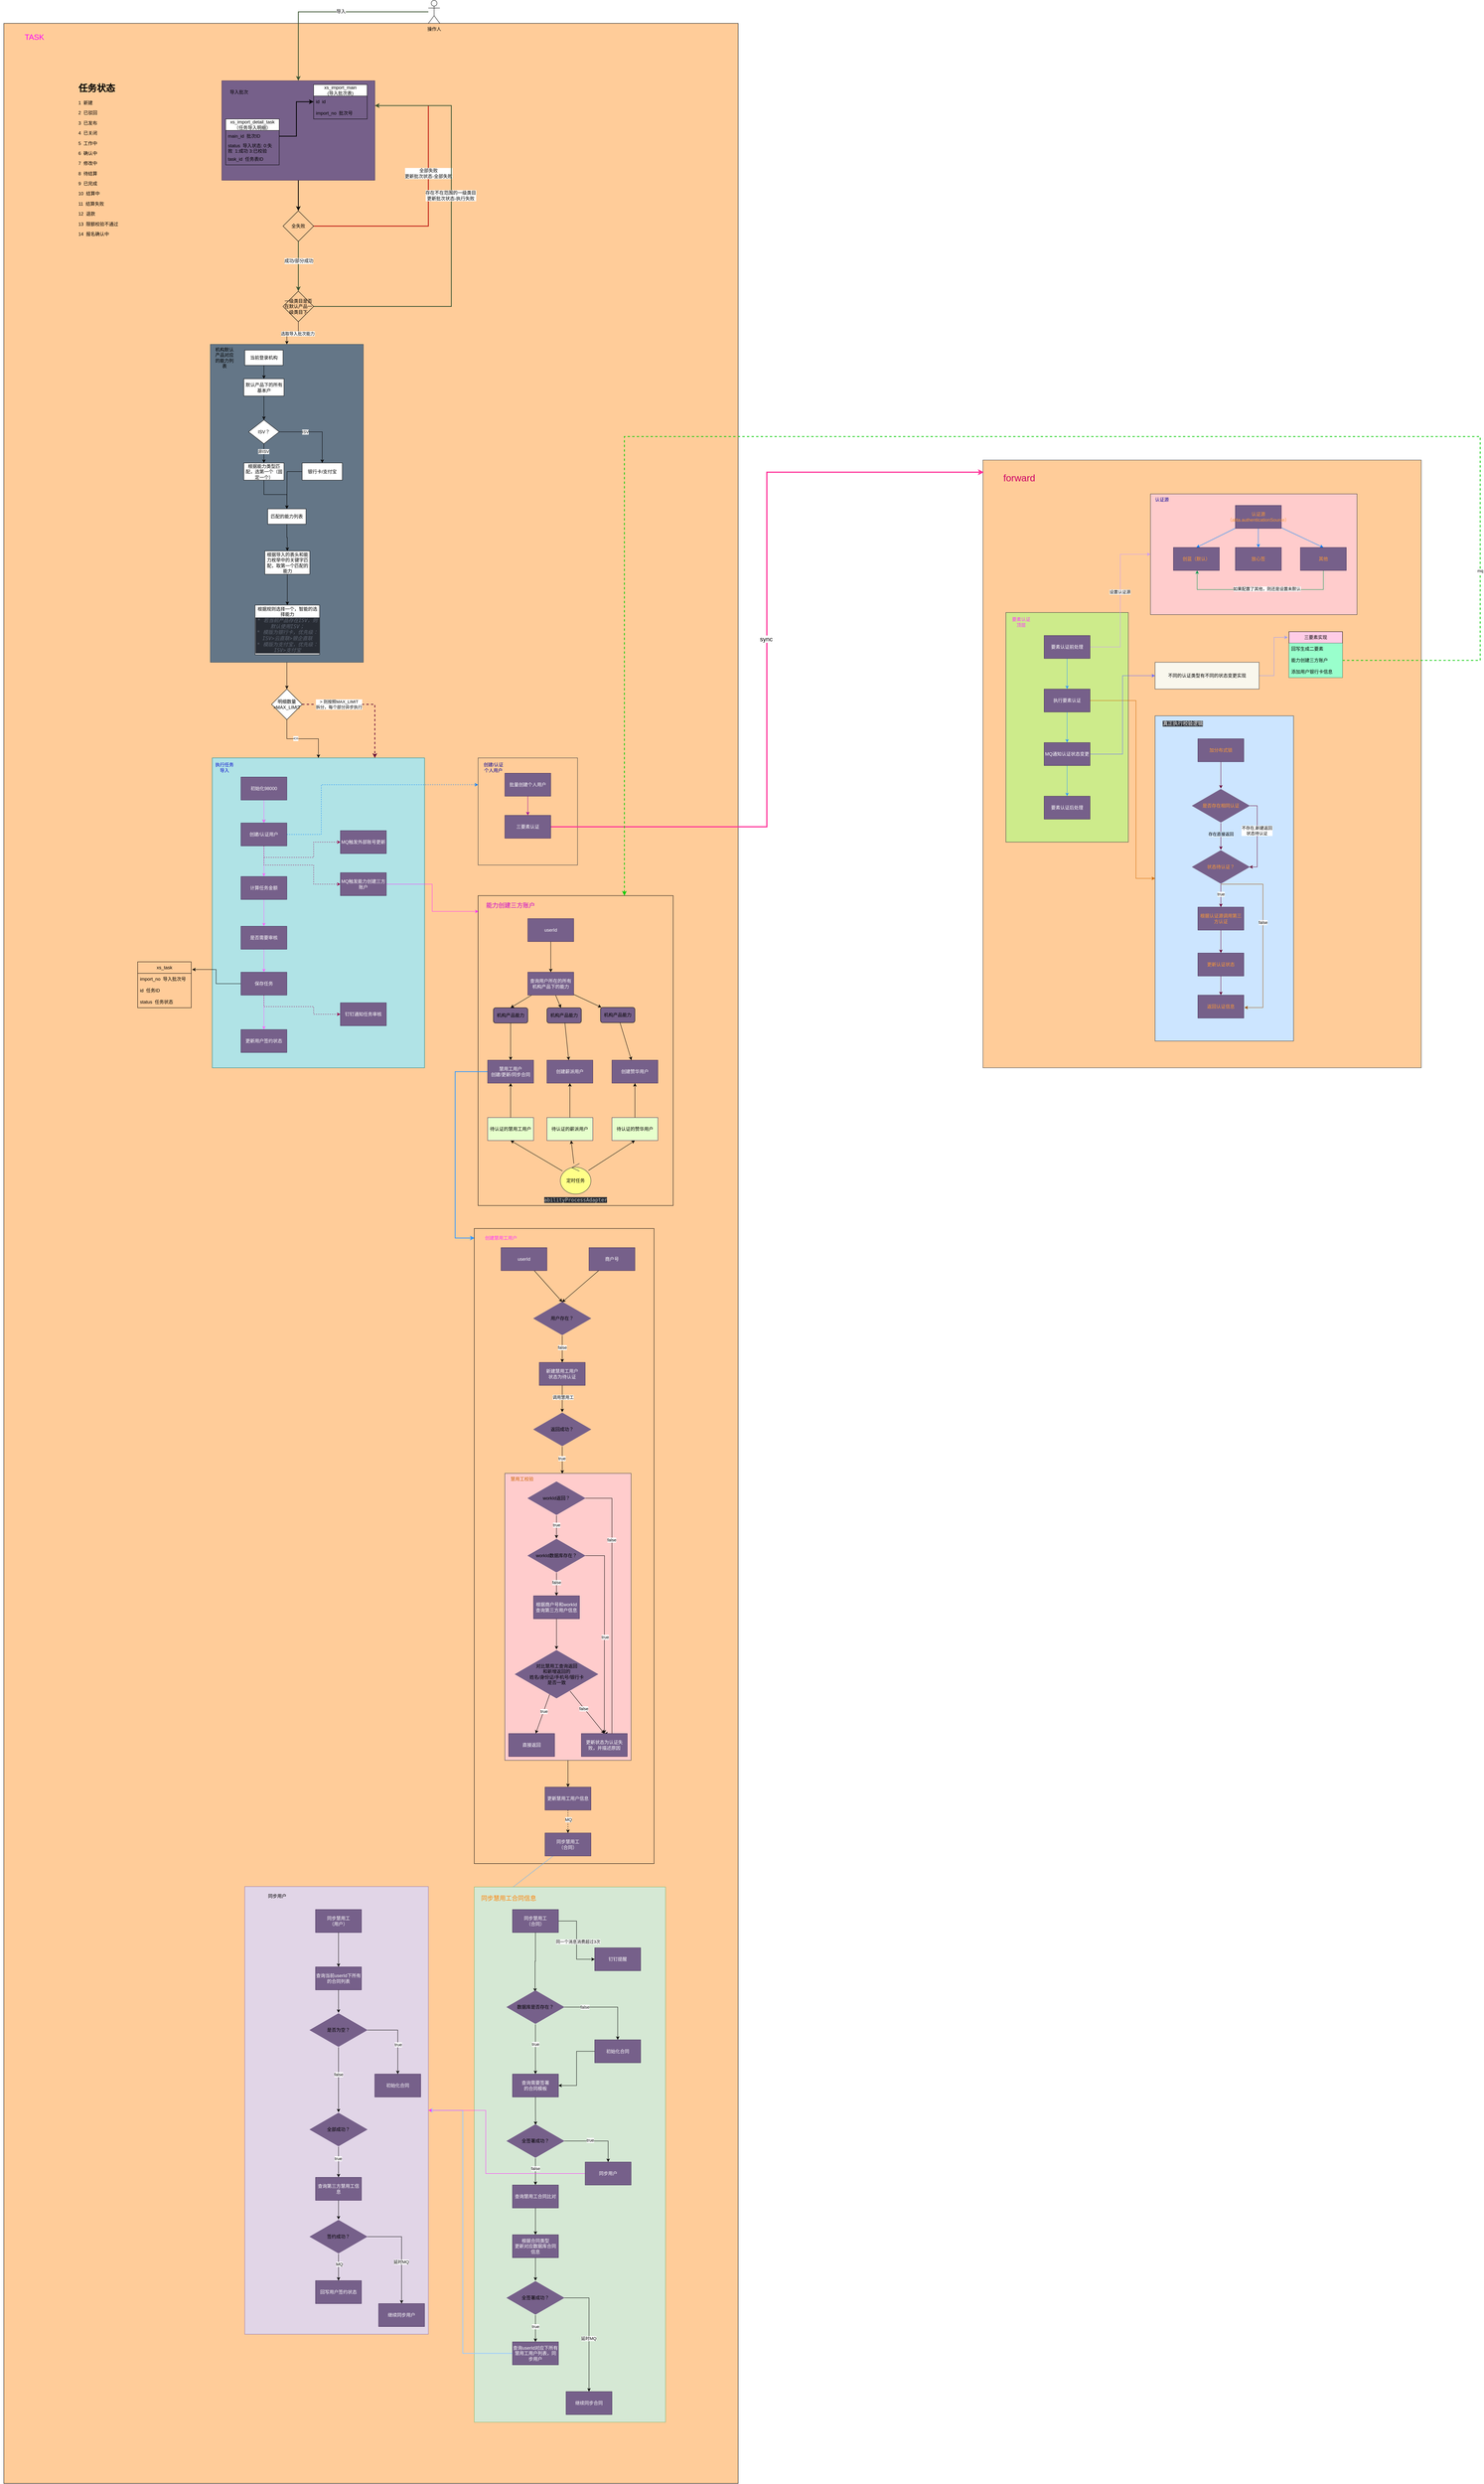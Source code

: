 <mxfile version="21.2.9" type="github">
  <diagram name="Page-1" id="L4oFwQnHnxXDa5KQEsco">
    <mxGraphModel dx="3483" dy="1671" grid="1" gridSize="10" guides="1" tooltips="1" connect="1" arrows="1" fold="1" page="1" pageScale="1" pageWidth="827" pageHeight="1169" math="0" shadow="0">
      <root>
        <mxCell id="0" />
        <mxCell id="1" parent="0" />
        <mxCell id="cqIZYE_Vjl1FvR0kZLFm-73" value="" style="rounded=0;whiteSpace=wrap;html=1;fillColor=#FFCC99;" vertex="1" parent="1">
          <mxGeometry x="-930" y="330" width="1920" height="6430" as="geometry" />
        </mxCell>
        <mxCell id="t4WfQ81POq1n-Xx_Ah7z-89" value="" style="rounded=0;whiteSpace=wrap;html=1;fillColor=#ffcc99;strokeColor=#36393d;" parent="1" vertex="1">
          <mxGeometry x="1630" y="1471.5" width="1146" height="1588.5" as="geometry" />
        </mxCell>
        <mxCell id="G5U4XLj0ak2euyrZSOL5-21" value="" style="edgeStyle=orthogonalEdgeStyle;rounded=0;orthogonalLoop=1;jettySize=auto;html=1;fontFamily=Helvetica;fontSize=12;fontColor=default;strokeWidth=2;" parent="1" source="G5U4XLj0ak2euyrZSOL5-16" target="G5U4XLj0ak2euyrZSOL5-20" edge="1">
          <mxGeometry relative="1" as="geometry" />
        </mxCell>
        <mxCell id="G5U4XLj0ak2euyrZSOL5-16" value="" style="rounded=0;whiteSpace=wrap;html=1;fontFamily=Helvetica;fontSize=12;fontColor=#ffffff;fillColor=#76608a;strokeColor=#432D57;" parent="1" vertex="1">
          <mxGeometry x="-360" y="480" width="400" height="260" as="geometry" />
        </mxCell>
        <mxCell id="G5U4XLj0ak2euyrZSOL5-18" style="edgeStyle=orthogonalEdgeStyle;rounded=0;orthogonalLoop=1;jettySize=auto;html=1;entryX=0.5;entryY=0;entryDx=0;entryDy=0;fontFamily=Helvetica;fontSize=12;fontColor=default;fillColor=#6d8764;strokeColor=#3A5431;strokeWidth=2;" parent="1" source="QwuMo5GcAeYBLA61mWHY-2" target="G5U4XLj0ak2euyrZSOL5-16" edge="1">
          <mxGeometry relative="1" as="geometry" />
        </mxCell>
        <mxCell id="G5U4XLj0ak2euyrZSOL5-19" value="导入" style="edgeLabel;html=1;align=center;verticalAlign=middle;resizable=0;points=[];fontSize=12;fontFamily=Helvetica;fontColor=default;" parent="G5U4XLj0ak2euyrZSOL5-18" vertex="1" connectable="0">
          <mxGeometry x="-0.118" y="-1" relative="1" as="geometry">
            <mxPoint as="offset" />
          </mxGeometry>
        </mxCell>
        <mxCell id="QwuMo5GcAeYBLA61mWHY-2" value="" style="shape=umlActor;verticalLabelPosition=bottom;verticalAlign=top;html=1;outlineConnect=0;" parent="1" vertex="1">
          <mxGeometry x="180" y="270" width="30" height="60" as="geometry" />
        </mxCell>
        <mxCell id="QwuMo5GcAeYBLA61mWHY-5" value="操作人" style="text;html=1;align=center;verticalAlign=middle;resizable=0;points=[];autosize=1;strokeColor=none;fillColor=none;" parent="1" vertex="1">
          <mxGeometry x="165" y="330" width="60" height="30" as="geometry" />
        </mxCell>
        <mxCell id="oclAlv4NR0kIBgLVY2b7-2" value="xs_import_main&lt;br&gt;(导入批次表)" style="swimlane;fontStyle=0;childLayout=stackLayout;horizontal=1;startSize=30;horizontalStack=0;resizeParent=1;resizeParentMax=0;resizeLast=0;collapsible=1;marginBottom=0;whiteSpace=wrap;html=1;" parent="1" vertex="1">
          <mxGeometry x="-120" y="490" width="140" height="90" as="geometry" />
        </mxCell>
        <mxCell id="G5U4XLj0ak2euyrZSOL5-3" value="id&amp;nbsp; id" style="text;strokeColor=none;fillColor=none;align=left;verticalAlign=middle;spacingLeft=4;spacingRight=4;overflow=hidden;points=[[0,0.5],[1,0.5]];portConstraint=eastwest;rotatable=0;whiteSpace=wrap;html=1;" parent="oclAlv4NR0kIBgLVY2b7-2" vertex="1">
          <mxGeometry y="30" width="140" height="30" as="geometry" />
        </mxCell>
        <mxCell id="oclAlv4NR0kIBgLVY2b7-3" value="import_no&amp;nbsp;&amp;nbsp;批次号" style="text;strokeColor=none;fillColor=none;align=left;verticalAlign=middle;spacingLeft=4;spacingRight=4;overflow=hidden;points=[[0,0.5],[1,0.5]];portConstraint=eastwest;rotatable=0;whiteSpace=wrap;html=1;" parent="oclAlv4NR0kIBgLVY2b7-2" vertex="1">
          <mxGeometry y="60" width="140" height="30" as="geometry" />
        </mxCell>
        <mxCell id="oclAlv4NR0kIBgLVY2b7-6" value="xs_import_detail_task（任务导入明细）" style="swimlane;fontStyle=0;childLayout=stackLayout;horizontal=1;startSize=30;horizontalStack=0;resizeParent=1;resizeParentMax=0;resizeLast=0;collapsible=1;marginBottom=0;whiteSpace=wrap;html=1;" parent="1" vertex="1">
          <mxGeometry x="-350" y="580" width="140" height="120" as="geometry" />
        </mxCell>
        <mxCell id="G5U4XLj0ak2euyrZSOL5-5" value="main_id&amp;nbsp; 批次ID" style="text;strokeColor=none;fillColor=none;align=left;verticalAlign=middle;spacingLeft=4;spacingRight=4;overflow=hidden;points=[[0,0.5],[1,0.5]];portConstraint=eastwest;rotatable=0;whiteSpace=wrap;html=1;" parent="oclAlv4NR0kIBgLVY2b7-6" vertex="1">
          <mxGeometry y="30" width="140" height="30" as="geometry" />
        </mxCell>
        <mxCell id="G5U4XLj0ak2euyrZSOL5-7" value="status&amp;nbsp;&amp;nbsp;导入状态: 0:失败&amp;nbsp; 1:成功 3:已校验" style="text;strokeColor=none;fillColor=none;align=left;verticalAlign=middle;spacingLeft=4;spacingRight=4;overflow=hidden;points=[[0,0.5],[1,0.5]];portConstraint=eastwest;rotatable=0;whiteSpace=wrap;html=1;" parent="oclAlv4NR0kIBgLVY2b7-6" vertex="1">
          <mxGeometry y="60" width="140" height="30" as="geometry" />
        </mxCell>
        <mxCell id="oclAlv4NR0kIBgLVY2b7-7" value="task_id&amp;nbsp; 任务表ID" style="text;strokeColor=none;fillColor=none;align=left;verticalAlign=middle;spacingLeft=4;spacingRight=4;overflow=hidden;points=[[0,0.5],[1,0.5]];portConstraint=eastwest;rotatable=0;whiteSpace=wrap;html=1;" parent="oclAlv4NR0kIBgLVY2b7-6" vertex="1">
          <mxGeometry y="90" width="140" height="30" as="geometry" />
        </mxCell>
        <mxCell id="G5U4XLj0ak2euyrZSOL5-6" style="edgeStyle=orthogonalEdgeStyle;rounded=0;orthogonalLoop=1;jettySize=auto;html=1;entryX=0;entryY=0.5;entryDx=0;entryDy=0;fontFamily=Helvetica;fontSize=12;fontColor=default;strokeWidth=2;" parent="1" source="G5U4XLj0ak2euyrZSOL5-5" target="G5U4XLj0ak2euyrZSOL5-3" edge="1">
          <mxGeometry relative="1" as="geometry" />
        </mxCell>
        <mxCell id="G5U4XLj0ak2euyrZSOL5-8" value="xs_task" style="swimlane;fontStyle=0;childLayout=stackLayout;horizontal=1;startSize=30;horizontalStack=0;resizeParent=1;resizeParentMax=0;resizeLast=0;collapsible=1;marginBottom=0;whiteSpace=wrap;html=1;fontFamily=Helvetica;fontSize=12;fontColor=default;fillColor=none;gradientColor=none;" parent="1" vertex="1">
          <mxGeometry x="-580" y="2783" width="140" height="120" as="geometry" />
        </mxCell>
        <mxCell id="G5U4XLj0ak2euyrZSOL5-9" value="import_no&amp;nbsp; 导入批次号" style="text;strokeColor=none;fillColor=none;align=left;verticalAlign=middle;spacingLeft=4;spacingRight=4;overflow=hidden;points=[[0,0.5],[1,0.5]];portConstraint=eastwest;rotatable=0;whiteSpace=wrap;html=1;fontSize=12;fontFamily=Helvetica;fontColor=default;" parent="G5U4XLj0ak2euyrZSOL5-8" vertex="1">
          <mxGeometry y="30" width="140" height="30" as="geometry" />
        </mxCell>
        <mxCell id="G5U4XLj0ak2euyrZSOL5-10" value="id&amp;nbsp; 任务ID" style="text;strokeColor=none;fillColor=none;align=left;verticalAlign=middle;spacingLeft=4;spacingRight=4;overflow=hidden;points=[[0,0.5],[1,0.5]];portConstraint=eastwest;rotatable=0;whiteSpace=wrap;html=1;fontSize=12;fontFamily=Helvetica;fontColor=default;" parent="G5U4XLj0ak2euyrZSOL5-8" vertex="1">
          <mxGeometry y="60" width="140" height="30" as="geometry" />
        </mxCell>
        <mxCell id="G5U4XLj0ak2euyrZSOL5-11" value="status&amp;nbsp; 任务状态" style="text;strokeColor=none;fillColor=none;align=left;verticalAlign=middle;spacingLeft=4;spacingRight=4;overflow=hidden;points=[[0,0.5],[1,0.5]];portConstraint=eastwest;rotatable=0;whiteSpace=wrap;html=1;fontSize=12;fontFamily=Helvetica;fontColor=default;" parent="G5U4XLj0ak2euyrZSOL5-8" vertex="1">
          <mxGeometry y="90" width="140" height="30" as="geometry" />
        </mxCell>
        <mxCell id="G5U4XLj0ak2euyrZSOL5-15" value="&lt;h1&gt;任务状态&lt;/h1&gt;&lt;p&gt;1&amp;nbsp; 新建&lt;/p&gt;&lt;p&gt;2&amp;nbsp;&amp;nbsp;已驳回&lt;/p&gt;&lt;p&gt;3&amp;nbsp;&amp;nbsp;已发布&lt;/p&gt;&lt;p&gt;4&amp;nbsp;&amp;nbsp;已关闭&lt;/p&gt;&lt;p&gt;5&amp;nbsp;&amp;nbsp;工作中&lt;/p&gt;&lt;p&gt;6&amp;nbsp;&amp;nbsp;确认中&lt;/p&gt;&lt;p&gt;7&amp;nbsp;&amp;nbsp;修改中&lt;/p&gt;&lt;p&gt;8&amp;nbsp;&amp;nbsp;待结算&lt;/p&gt;&lt;p&gt;9&amp;nbsp;&amp;nbsp;已完成&lt;/p&gt;&lt;p&gt;10&amp;nbsp; 结算中&lt;/p&gt;&lt;p&gt;11&amp;nbsp;&amp;nbsp;结算失败&lt;/p&gt;&lt;p&gt;12&amp;nbsp;&amp;nbsp;退款&lt;/p&gt;&lt;p&gt;13&amp;nbsp;&amp;nbsp;限额校验不通过&lt;/p&gt;&lt;p&gt;14&amp;nbsp;&amp;nbsp;报名确认中&lt;/p&gt;&lt;p&gt;&lt;br&gt;&lt;/p&gt;&lt;p&gt;&lt;br&gt;&lt;/p&gt;&lt;p&gt;&lt;br&gt;&lt;/p&gt;&lt;p&gt;&lt;br&gt;&lt;/p&gt;&lt;p&gt;&lt;br&gt;&lt;/p&gt;" style="text;html=1;strokeColor=none;fillColor=none;spacing=5;spacingTop=-20;whiteSpace=wrap;overflow=hidden;rounded=0;fontSize=12;fontFamily=Helvetica;fontColor=default;" parent="1" vertex="1">
          <mxGeometry x="-740" y="480" width="130" height="420" as="geometry" />
        </mxCell>
        <mxCell id="G5U4XLj0ak2euyrZSOL5-17" value="导入批次" style="text;html=1;strokeColor=none;fillColor=none;align=center;verticalAlign=middle;whiteSpace=wrap;rounded=0;fontSize=12;fontFamily=Helvetica;fontColor=default;" parent="1" vertex="1">
          <mxGeometry x="-350" y="490" width="70" height="40" as="geometry" />
        </mxCell>
        <mxCell id="G5U4XLj0ak2euyrZSOL5-22" style="edgeStyle=orthogonalEdgeStyle;rounded=0;orthogonalLoop=1;jettySize=auto;html=1;entryX=1;entryY=0.25;entryDx=0;entryDy=0;fontFamily=Helvetica;fontSize=12;fontColor=default;fillColor=#e51400;strokeColor=#B20000;strokeWidth=2;" parent="1" source="G5U4XLj0ak2euyrZSOL5-20" target="G5U4XLj0ak2euyrZSOL5-16" edge="1">
          <mxGeometry relative="1" as="geometry">
            <Array as="points">
              <mxPoint x="180" y="860" />
              <mxPoint x="180" y="545" />
            </Array>
          </mxGeometry>
        </mxCell>
        <mxCell id="G5U4XLj0ak2euyrZSOL5-23" value="全部失败&lt;br&gt;更新批次状态-全部失败" style="edgeLabel;html=1;align=center;verticalAlign=middle;resizable=0;points=[];fontSize=12;fontFamily=Helvetica;fontColor=default;" parent="G5U4XLj0ak2euyrZSOL5-22" vertex="1" connectable="0">
          <mxGeometry x="0.161" relative="1" as="geometry">
            <mxPoint as="offset" />
          </mxGeometry>
        </mxCell>
        <mxCell id="G5U4XLj0ak2euyrZSOL5-25" style="edgeStyle=orthogonalEdgeStyle;rounded=0;orthogonalLoop=1;jettySize=auto;html=1;fontFamily=Helvetica;fontSize=12;fontColor=default;fillColor=#6d8764;strokeColor=#3A5431;entryX=0.5;entryY=0;entryDx=0;entryDy=0;strokeWidth=2;" parent="1" source="G5U4XLj0ak2euyrZSOL5-20" target="G5U4XLj0ak2euyrZSOL5-30" edge="1">
          <mxGeometry relative="1" as="geometry">
            <mxPoint x="-160" y="1040.0" as="targetPoint" />
          </mxGeometry>
        </mxCell>
        <mxCell id="G5U4XLj0ak2euyrZSOL5-26" value="成功/部分成功" style="edgeLabel;html=1;align=center;verticalAlign=middle;resizable=0;points=[];fontSize=12;fontFamily=Helvetica;fontColor=default;" parent="G5U4XLj0ak2euyrZSOL5-25" vertex="1" connectable="0">
          <mxGeometry x="-0.221" y="1" relative="1" as="geometry">
            <mxPoint as="offset" />
          </mxGeometry>
        </mxCell>
        <mxCell id="G5U4XLj0ak2euyrZSOL5-20" value="全失败" style="rhombus;whiteSpace=wrap;html=1;fontFamily=Helvetica;fontSize=12;fontColor=default;fillColor=none;gradientColor=none;" parent="1" vertex="1">
          <mxGeometry x="-200" y="820" width="80" height="80" as="geometry" />
        </mxCell>
        <mxCell id="G5U4XLj0ak2euyrZSOL5-27" style="edgeStyle=orthogonalEdgeStyle;rounded=0;orthogonalLoop=1;jettySize=auto;html=1;entryX=1;entryY=0.25;entryDx=0;entryDy=0;fontFamily=Helvetica;fontSize=12;fontColor=default;fillColor=#6d8764;strokeColor=#3A5431;exitX=1;exitY=0.5;exitDx=0;exitDy=0;strokeWidth=2;" parent="1" source="G5U4XLj0ak2euyrZSOL5-30" target="G5U4XLj0ak2euyrZSOL5-16" edge="1">
          <mxGeometry relative="1" as="geometry">
            <mxPoint x="-100" y="1069.941" as="sourcePoint" />
            <Array as="points">
              <mxPoint x="240" y="1070" />
              <mxPoint x="240" y="545" />
            </Array>
          </mxGeometry>
        </mxCell>
        <mxCell id="G5U4XLj0ak2euyrZSOL5-31" value="存在不在范围的一级类目&lt;br&gt;更新批次状态-执行失败" style="edgeLabel;html=1;align=center;verticalAlign=middle;resizable=0;points=[];fontSize=12;fontFamily=Helvetica;fontColor=default;" parent="G5U4XLj0ak2euyrZSOL5-27" vertex="1" connectable="0">
          <mxGeometry x="0.198" y="2" relative="1" as="geometry">
            <mxPoint as="offset" />
          </mxGeometry>
        </mxCell>
        <mxCell id="cXurQVISsMWbSHJNQezo-23" style="edgeStyle=orthogonalEdgeStyle;rounded=0;orthogonalLoop=1;jettySize=auto;html=1;entryX=0.5;entryY=0;entryDx=0;entryDy=0;" parent="1" source="G5U4XLj0ak2euyrZSOL5-30" target="cXurQVISsMWbSHJNQezo-1" edge="1">
          <mxGeometry relative="1" as="geometry" />
        </mxCell>
        <mxCell id="cXurQVISsMWbSHJNQezo-24" value="选取导入批次能力" style="edgeLabel;html=1;align=center;verticalAlign=middle;resizable=0;points=[];" parent="cXurQVISsMWbSHJNQezo-23" vertex="1" connectable="0">
          <mxGeometry x="-0.285" y="1" relative="1" as="geometry">
            <mxPoint as="offset" />
          </mxGeometry>
        </mxCell>
        <mxCell id="G5U4XLj0ak2euyrZSOL5-30" value="一级类目是否在默认产品一级类目下" style="rhombus;whiteSpace=wrap;html=1;fontFamily=Helvetica;fontSize=12;fontColor=default;fillColor=none;gradientColor=none;" parent="1" vertex="1">
          <mxGeometry x="-200" y="1030" width="80" height="80" as="geometry" />
        </mxCell>
        <mxCell id="t4WfQ81POq1n-Xx_Ah7z-2" value="" style="edgeStyle=orthogonalEdgeStyle;rounded=0;orthogonalLoop=1;jettySize=auto;html=1;" parent="1" source="cXurQVISsMWbSHJNQezo-1" target="t4WfQ81POq1n-Xx_Ah7z-1" edge="1">
          <mxGeometry relative="1" as="geometry" />
        </mxCell>
        <mxCell id="cXurQVISsMWbSHJNQezo-1" value="" style="rounded=0;whiteSpace=wrap;html=1;fillColor=#647687;fontColor=#ffffff;strokeColor=#314354;" parent="1" vertex="1">
          <mxGeometry x="-390" y="1169" width="400" height="831" as="geometry" />
        </mxCell>
        <mxCell id="cXurQVISsMWbSHJNQezo-2" value="机构默认产品对应的能力列表" style="text;html=1;strokeColor=none;fillColor=none;align=center;verticalAlign=middle;whiteSpace=wrap;rounded=0;" parent="1" vertex="1">
          <mxGeometry x="-383" y="1189" width="60" height="30" as="geometry" />
        </mxCell>
        <mxCell id="cXurQVISsMWbSHJNQezo-5" value="" style="edgeStyle=orthogonalEdgeStyle;rounded=0;orthogonalLoop=1;jettySize=auto;html=1;" parent="1" source="cXurQVISsMWbSHJNQezo-3" target="cXurQVISsMWbSHJNQezo-4" edge="1">
          <mxGeometry relative="1" as="geometry" />
        </mxCell>
        <mxCell id="cXurQVISsMWbSHJNQezo-3" value="当前登录机构" style="rounded=0;whiteSpace=wrap;html=1;" parent="1" vertex="1">
          <mxGeometry x="-300" y="1184" width="100" height="40" as="geometry" />
        </mxCell>
        <mxCell id="cXurQVISsMWbSHJNQezo-7" value="" style="edgeStyle=orthogonalEdgeStyle;rounded=0;orthogonalLoop=1;jettySize=auto;html=1;" parent="1" source="cXurQVISsMWbSHJNQezo-4" target="cXurQVISsMWbSHJNQezo-6" edge="1">
          <mxGeometry relative="1" as="geometry" />
        </mxCell>
        <mxCell id="cXurQVISsMWbSHJNQezo-4" value="默认产品下的所有基本户" style="whiteSpace=wrap;html=1;rounded=0;" parent="1" vertex="1">
          <mxGeometry x="-302.5" y="1259" width="105" height="45" as="geometry" />
        </mxCell>
        <mxCell id="cXurQVISsMWbSHJNQezo-10" style="edgeStyle=orthogonalEdgeStyle;rounded=0;orthogonalLoop=1;jettySize=auto;html=1;entryX=0.5;entryY=0;entryDx=0;entryDy=0;" parent="1" source="cXurQVISsMWbSHJNQezo-6" target="cXurQVISsMWbSHJNQezo-9" edge="1">
          <mxGeometry relative="1" as="geometry">
            <Array as="points">
              <mxPoint x="-250" y="1449" />
              <mxPoint x="-250" y="1449" />
            </Array>
          </mxGeometry>
        </mxCell>
        <mxCell id="cXurQVISsMWbSHJNQezo-11" value="非ISV" style="edgeLabel;html=1;align=center;verticalAlign=middle;resizable=0;points=[];" parent="cXurQVISsMWbSHJNQezo-10" vertex="1" connectable="0">
          <mxGeometry x="-0.229" y="-1" relative="1" as="geometry">
            <mxPoint as="offset" />
          </mxGeometry>
        </mxCell>
        <mxCell id="cXurQVISsMWbSHJNQezo-13" style="edgeStyle=orthogonalEdgeStyle;rounded=0;orthogonalLoop=1;jettySize=auto;html=1;entryX=0.5;entryY=0;entryDx=0;entryDy=0;" parent="1" source="cXurQVISsMWbSHJNQezo-6" target="cXurQVISsMWbSHJNQezo-12" edge="1">
          <mxGeometry relative="1" as="geometry" />
        </mxCell>
        <mxCell id="cXurQVISsMWbSHJNQezo-14" value="ISV" style="edgeLabel;html=1;align=center;verticalAlign=middle;resizable=0;points=[];" parent="cXurQVISsMWbSHJNQezo-13" vertex="1" connectable="0">
          <mxGeometry x="-0.298" relative="1" as="geometry">
            <mxPoint as="offset" />
          </mxGeometry>
        </mxCell>
        <mxCell id="cXurQVISsMWbSHJNQezo-6" value="ISV？" style="rhombus;whiteSpace=wrap;html=1;rounded=0;" parent="1" vertex="1">
          <mxGeometry x="-290" y="1366.5" width="80" height="62.5" as="geometry" />
        </mxCell>
        <mxCell id="cXurQVISsMWbSHJNQezo-16" style="edgeStyle=orthogonalEdgeStyle;rounded=0;orthogonalLoop=1;jettySize=auto;html=1;" parent="1" source="cXurQVISsMWbSHJNQezo-9" target="cXurQVISsMWbSHJNQezo-15" edge="1">
          <mxGeometry relative="1" as="geometry" />
        </mxCell>
        <mxCell id="cXurQVISsMWbSHJNQezo-9" value="根据能力类型匹配，选第一个（固定一个）" style="whiteSpace=wrap;html=1;rounded=0;" parent="1" vertex="1">
          <mxGeometry x="-302.5" y="1479" width="105" height="45" as="geometry" />
        </mxCell>
        <mxCell id="cXurQVISsMWbSHJNQezo-20" style="edgeStyle=orthogonalEdgeStyle;rounded=0;orthogonalLoop=1;jettySize=auto;html=1;" parent="1" source="cXurQVISsMWbSHJNQezo-12" edge="1">
          <mxGeometry relative="1" as="geometry">
            <mxPoint x="-190" y="1599" as="targetPoint" />
          </mxGeometry>
        </mxCell>
        <mxCell id="cXurQVISsMWbSHJNQezo-12" value="银行卡/支付宝" style="whiteSpace=wrap;html=1;rounded=0;" parent="1" vertex="1">
          <mxGeometry x="-150" y="1479" width="105" height="45" as="geometry" />
        </mxCell>
        <mxCell id="cXurQVISsMWbSHJNQezo-22" value="" style="edgeStyle=orthogonalEdgeStyle;rounded=0;orthogonalLoop=1;jettySize=auto;html=1;" parent="1" source="cXurQVISsMWbSHJNQezo-15" target="cXurQVISsMWbSHJNQezo-21" edge="1">
          <mxGeometry relative="1" as="geometry" />
        </mxCell>
        <mxCell id="cXurQVISsMWbSHJNQezo-15" value="匹配的能力列表" style="rounded=0;whiteSpace=wrap;html=1;" parent="1" vertex="1">
          <mxGeometry x="-240" y="1599" width="100" height="40" as="geometry" />
        </mxCell>
        <mxCell id="cXurQVISsMWbSHJNQezo-27" style="edgeStyle=orthogonalEdgeStyle;rounded=0;orthogonalLoop=1;jettySize=auto;html=1;entryX=0.5;entryY=0;entryDx=0;entryDy=0;" parent="1" source="cXurQVISsMWbSHJNQezo-21" target="cXurQVISsMWbSHJNQezo-25" edge="1">
          <mxGeometry relative="1" as="geometry" />
        </mxCell>
        <mxCell id="cXurQVISsMWbSHJNQezo-21" value="根据导入的表头和能力枚举中的关键字匹配，取第一个匹配的能力" style="whiteSpace=wrap;html=1;rounded=0;" parent="1" vertex="1">
          <mxGeometry x="-247.5" y="1709" width="117.5" height="61" as="geometry" />
        </mxCell>
        <mxCell id="cXurQVISsMWbSHJNQezo-25" value="根据规则选择一个，智能的选择能力&lt;div style=&quot;background-color: rgb(40, 44, 52); color: rgb(187, 187, 187); font-family: SimSun, monospace; font-size: 9.8pt;&quot;&gt;&lt;span style=&quot;color:#5c6370;font-style:italic;font-family:&#39;JetBrains Mono&#39;,monospace;&quot;&gt;* &lt;/span&gt;&lt;span style=&quot;color:#5c6370;font-style:italic;&quot;&gt;若当前产品存在&lt;/span&gt;&lt;span style=&quot;color:#5c6370;font-style:italic;font-family:&#39;JetBrains Mono&#39;,monospace;&quot;&gt;ISV&lt;/span&gt;&lt;span style=&quot;color:#5c6370;font-style:italic;&quot;&gt;，则默认使用&lt;/span&gt;&lt;span style=&quot;color:#5c6370;font-style:italic;font-family:&#39;JetBrains Mono&#39;,monospace;&quot;&gt;ISV&lt;/span&gt;&lt;span style=&quot;color:#5c6370;font-style:italic;&quot;&gt;；&lt;br&gt;&lt;/span&gt;&lt;span style=&quot;color:#5c6370;font-style:italic;font-family:&#39;JetBrains Mono&#39;,monospace;&quot;&gt;* &lt;/span&gt;&lt;span style=&quot;color:#5c6370;font-style:italic;&quot;&gt;模版为银行卡，优先级：&lt;/span&gt;&lt;span style=&quot;color:#5c6370;font-style:italic;font-family:&#39;JetBrains Mono&#39;,monospace;&quot;&gt;ISV&amp;gt;&lt;/span&gt;&lt;span style=&quot;color:#5c6370;font-style:italic;&quot;&gt;云直联&lt;/span&gt;&lt;span style=&quot;color:#5c6370;font-style:italic;font-family:&#39;JetBrains Mono&#39;,monospace;&quot;&gt;&amp;gt;&lt;/span&gt;&lt;span style=&quot;color:#5c6370;font-style:italic;&quot;&gt;银企直联&lt;br&gt;&lt;/span&gt;&lt;span style=&quot;color:#5c6370;font-style:italic;font-family:&#39;JetBrains Mono&#39;,monospace;&quot;&gt;* &lt;/span&gt;&lt;span style=&quot;color:#5c6370;font-style:italic;&quot;&gt;模版为支付宝，优先级：&lt;/span&gt;&lt;span style=&quot;color:#5c6370;font-style:italic;font-family:&#39;JetBrains Mono&#39;,monospace;&quot;&gt;ISV&amp;gt;&lt;/span&gt;&lt;span style=&quot;color:#5c6370;font-style:italic;&quot;&gt;支付宝&lt;/span&gt;&lt;/div&gt;" style="whiteSpace=wrap;html=1;rounded=0;" parent="1" vertex="1">
          <mxGeometry x="-273.12" y="1850.5" width="168.75" height="129.5" as="geometry" />
        </mxCell>
        <mxCell id="cXurQVISsMWbSHJNQezo-30" value="" style="rounded=0;whiteSpace=wrap;html=1;fillColor=#b0e3e6;strokeColor=#0e8088;" parent="1" vertex="1">
          <mxGeometry x="-385" y="2250" width="555" height="810" as="geometry" />
        </mxCell>
        <mxCell id="cXurQVISsMWbSHJNQezo-31" value="执行任务导入" style="text;html=1;strokeColor=none;fillColor=none;align=center;verticalAlign=middle;whiteSpace=wrap;rounded=0;fontColor=#0000CC;" parent="1" vertex="1">
          <mxGeometry x="-383" y="2260" width="60" height="30" as="geometry" />
        </mxCell>
        <mxCell id="t4WfQ81POq1n-Xx_Ah7z-3" style="edgeStyle=orthogonalEdgeStyle;rounded=0;orthogonalLoop=1;jettySize=auto;html=1;entryX=0.5;entryY=0;entryDx=0;entryDy=0;" parent="1" source="t4WfQ81POq1n-Xx_Ah7z-1" target="cXurQVISsMWbSHJNQezo-30" edge="1">
          <mxGeometry relative="1" as="geometry" />
        </mxCell>
        <mxCell id="t4WfQ81POq1n-Xx_Ah7z-4" value="&amp;lt;=" style="edgeLabel;html=1;align=center;verticalAlign=middle;resizable=0;points=[];" parent="t4WfQ81POq1n-Xx_Ah7z-3" vertex="1" connectable="0">
          <mxGeometry x="-0.2" y="1" relative="1" as="geometry">
            <mxPoint as="offset" />
          </mxGeometry>
        </mxCell>
        <mxCell id="t4WfQ81POq1n-Xx_Ah7z-5" style="edgeStyle=orthogonalEdgeStyle;rounded=0;orthogonalLoop=1;jettySize=auto;html=1;dashed=1;strokeColor=#660033;strokeWidth=2;" parent="1" source="t4WfQ81POq1n-Xx_Ah7z-1" edge="1">
          <mxGeometry relative="1" as="geometry">
            <mxPoint x="40" y="2250" as="targetPoint" />
            <Array as="points">
              <mxPoint x="40" y="2110" />
            </Array>
          </mxGeometry>
        </mxCell>
        <mxCell id="t4WfQ81POq1n-Xx_Ah7z-6" value="&amp;gt; 则按照MAX_LIMIT&lt;br&gt;拆分，每个部分异步执行" style="edgeLabel;html=1;align=center;verticalAlign=middle;resizable=0;points=[];" parent="t4WfQ81POq1n-Xx_Ah7z-5" vertex="1" connectable="0">
          <mxGeometry x="-0.422" relative="1" as="geometry">
            <mxPoint as="offset" />
          </mxGeometry>
        </mxCell>
        <mxCell id="t4WfQ81POq1n-Xx_Ah7z-1" value="明细数量&lt;br&gt;&amp;gt;MAX_LIMIT" style="rhombus;whiteSpace=wrap;html=1;" parent="1" vertex="1">
          <mxGeometry x="-230" y="2070" width="80" height="80" as="geometry" />
        </mxCell>
        <mxCell id="t4WfQ81POq1n-Xx_Ah7z-9" value="" style="edgeStyle=orthogonalEdgeStyle;rounded=0;orthogonalLoop=1;jettySize=auto;html=1;" parent="1" source="t4WfQ81POq1n-Xx_Ah7z-7" target="t4WfQ81POq1n-Xx_Ah7z-8" edge="1">
          <mxGeometry relative="1" as="geometry" />
        </mxCell>
        <mxCell id="t4WfQ81POq1n-Xx_Ah7z-10" style="edgeStyle=orthogonalEdgeStyle;rounded=0;orthogonalLoop=1;jettySize=auto;html=1;entryX=0.5;entryY=0;entryDx=0;entryDy=0;strokeColor=#FF66FF;" parent="1" source="t4WfQ81POq1n-Xx_Ah7z-7" target="t4WfQ81POq1n-Xx_Ah7z-8" edge="1">
          <mxGeometry relative="1" as="geometry" />
        </mxCell>
        <mxCell id="t4WfQ81POq1n-Xx_Ah7z-7" value="初始化98000" style="rounded=0;whiteSpace=wrap;html=1;fillColor=#76608a;fontColor=#ffffff;strokeColor=#432D57;" parent="1" vertex="1">
          <mxGeometry x="-310" y="2300" width="120" height="60" as="geometry" />
        </mxCell>
        <mxCell id="t4WfQ81POq1n-Xx_Ah7z-18" value="" style="edgeStyle=orthogonalEdgeStyle;rounded=0;orthogonalLoop=1;jettySize=auto;html=1;strokeColor=#FF66FF;" parent="1" source="t4WfQ81POq1n-Xx_Ah7z-8" target="t4WfQ81POq1n-Xx_Ah7z-13" edge="1">
          <mxGeometry relative="1" as="geometry" />
        </mxCell>
        <mxCell id="t4WfQ81POq1n-Xx_Ah7z-22" style="edgeStyle=orthogonalEdgeStyle;rounded=0;orthogonalLoop=1;jettySize=auto;html=1;entryX=0;entryY=0.5;entryDx=0;entryDy=0;strokeColor=#99004D;dashed=1;" parent="1" source="t4WfQ81POq1n-Xx_Ah7z-8" target="t4WfQ81POq1n-Xx_Ah7z-11" edge="1">
          <mxGeometry relative="1" as="geometry">
            <Array as="points">
              <mxPoint x="-250" y="2510" />
              <mxPoint x="-120" y="2510" />
              <mxPoint x="-120" y="2470" />
            </Array>
          </mxGeometry>
        </mxCell>
        <mxCell id="t4WfQ81POq1n-Xx_Ah7z-24" style="edgeStyle=orthogonalEdgeStyle;rounded=0;orthogonalLoop=1;jettySize=auto;html=1;entryX=0;entryY=0.5;entryDx=0;entryDy=0;strokeColor=#99004D;dashed=1;" parent="1" source="t4WfQ81POq1n-Xx_Ah7z-8" target="t4WfQ81POq1n-Xx_Ah7z-12" edge="1">
          <mxGeometry relative="1" as="geometry">
            <Array as="points">
              <mxPoint x="-250" y="2530" />
              <mxPoint x="-120" y="2530" />
              <mxPoint x="-120" y="2580" />
            </Array>
          </mxGeometry>
        </mxCell>
        <mxCell id="t4WfQ81POq1n-Xx_Ah7z-32" style="edgeStyle=orthogonalEdgeStyle;rounded=0;orthogonalLoop=1;jettySize=auto;html=1;entryX=0;entryY=0.25;entryDx=0;entryDy=0;dashed=1;strokeColor=#007FFF;" parent="1" source="t4WfQ81POq1n-Xx_Ah7z-8" target="t4WfQ81POq1n-Xx_Ah7z-26" edge="1">
          <mxGeometry relative="1" as="geometry">
            <Array as="points">
              <mxPoint x="-100" y="2450" />
              <mxPoint x="-100" y="2320" />
            </Array>
          </mxGeometry>
        </mxCell>
        <mxCell id="t4WfQ81POq1n-Xx_Ah7z-8" value="创建/认证用户" style="rounded=0;whiteSpace=wrap;html=1;fillColor=#76608a;fontColor=#ffffff;strokeColor=#432D57;" parent="1" vertex="1">
          <mxGeometry x="-310" y="2420" width="120" height="60" as="geometry" />
        </mxCell>
        <mxCell id="t4WfQ81POq1n-Xx_Ah7z-11" value="MQ触发外部账号更新" style="rounded=0;whiteSpace=wrap;html=1;fillColor=#76608a;fontColor=#ffffff;strokeColor=#432D57;" parent="1" vertex="1">
          <mxGeometry x="-50" y="2440" width="120" height="60" as="geometry" />
        </mxCell>
        <mxCell id="t4WfQ81POq1n-Xx_Ah7z-110" style="edgeStyle=orthogonalEdgeStyle;rounded=0;orthogonalLoop=1;jettySize=auto;html=1;entryX=0.002;entryY=0.051;entryDx=0;entryDy=0;entryPerimeter=0;strokeColor=#FF33FF;" parent="1" source="t4WfQ81POq1n-Xx_Ah7z-12" target="t4WfQ81POq1n-Xx_Ah7z-93" edge="1">
          <mxGeometry relative="1" as="geometry" />
        </mxCell>
        <mxCell id="t4WfQ81POq1n-Xx_Ah7z-12" value="MQ触发能力创建三方账户" style="rounded=0;whiteSpace=wrap;html=1;fillColor=#76608a;fontColor=#ffffff;strokeColor=#432D57;" parent="1" vertex="1">
          <mxGeometry x="-50" y="2550" width="120" height="60" as="geometry" />
        </mxCell>
        <mxCell id="t4WfQ81POq1n-Xx_Ah7z-19" value="" style="edgeStyle=orthogonalEdgeStyle;rounded=0;orthogonalLoop=1;jettySize=auto;html=1;strokeColor=#FF66FF;" parent="1" source="t4WfQ81POq1n-Xx_Ah7z-13" target="t4WfQ81POq1n-Xx_Ah7z-14" edge="1">
          <mxGeometry relative="1" as="geometry" />
        </mxCell>
        <mxCell id="t4WfQ81POq1n-Xx_Ah7z-13" value="计算任务金额" style="rounded=0;whiteSpace=wrap;html=1;fillColor=#76608a;fontColor=#ffffff;strokeColor=#432D57;" parent="1" vertex="1">
          <mxGeometry x="-310" y="2560" width="120" height="60" as="geometry" />
        </mxCell>
        <mxCell id="t4WfQ81POq1n-Xx_Ah7z-20" value="" style="edgeStyle=orthogonalEdgeStyle;rounded=0;orthogonalLoop=1;jettySize=auto;html=1;strokeColor=#FF66FF;" parent="1" source="t4WfQ81POq1n-Xx_Ah7z-14" target="t4WfQ81POq1n-Xx_Ah7z-15" edge="1">
          <mxGeometry relative="1" as="geometry" />
        </mxCell>
        <mxCell id="t4WfQ81POq1n-Xx_Ah7z-14" value="是否需要审核" style="rounded=0;whiteSpace=wrap;html=1;fillColor=#76608a;fontColor=#ffffff;strokeColor=#432D57;" parent="1" vertex="1">
          <mxGeometry x="-310" y="2690" width="120" height="60" as="geometry" />
        </mxCell>
        <mxCell id="t4WfQ81POq1n-Xx_Ah7z-21" value="" style="edgeStyle=orthogonalEdgeStyle;rounded=0;orthogonalLoop=1;jettySize=auto;html=1;strokeColor=#FF66FF;" parent="1" source="t4WfQ81POq1n-Xx_Ah7z-15" target="t4WfQ81POq1n-Xx_Ah7z-17" edge="1">
          <mxGeometry relative="1" as="geometry" />
        </mxCell>
        <mxCell id="t4WfQ81POq1n-Xx_Ah7z-25" style="edgeStyle=orthogonalEdgeStyle;rounded=0;orthogonalLoop=1;jettySize=auto;html=1;entryX=0;entryY=0.5;entryDx=0;entryDy=0;strokeColor=#99004D;dashed=1;" parent="1" source="t4WfQ81POq1n-Xx_Ah7z-15" target="t4WfQ81POq1n-Xx_Ah7z-16" edge="1">
          <mxGeometry relative="1" as="geometry">
            <Array as="points">
              <mxPoint x="-250" y="2900" />
              <mxPoint x="-120" y="2900" />
              <mxPoint x="-120" y="2920" />
            </Array>
          </mxGeometry>
        </mxCell>
        <mxCell id="t4WfQ81POq1n-Xx_Ah7z-181" style="edgeStyle=orthogonalEdgeStyle;rounded=0;orthogonalLoop=1;jettySize=auto;html=1;entryX=1.017;entryY=0.167;entryDx=0;entryDy=0;entryPerimeter=0;" parent="1" source="t4WfQ81POq1n-Xx_Ah7z-15" target="G5U4XLj0ak2euyrZSOL5-8" edge="1">
          <mxGeometry relative="1" as="geometry" />
        </mxCell>
        <mxCell id="t4WfQ81POq1n-Xx_Ah7z-15" value="保存任务" style="rounded=0;whiteSpace=wrap;html=1;fillColor=#76608a;fontColor=#ffffff;strokeColor=#432D57;" parent="1" vertex="1">
          <mxGeometry x="-310" y="2810" width="120" height="60" as="geometry" />
        </mxCell>
        <mxCell id="t4WfQ81POq1n-Xx_Ah7z-16" value="钉钉通知任务审核" style="rounded=0;whiteSpace=wrap;html=1;fillColor=#76608a;fontColor=#ffffff;strokeColor=#432D57;" parent="1" vertex="1">
          <mxGeometry x="-50" y="2890" width="120" height="60" as="geometry" />
        </mxCell>
        <mxCell id="t4WfQ81POq1n-Xx_Ah7z-17" value="更新用户签约状态" style="rounded=0;whiteSpace=wrap;html=1;fillColor=#76608a;fontColor=#ffffff;strokeColor=#432D57;" parent="1" vertex="1">
          <mxGeometry x="-310" y="2960" width="120" height="60" as="geometry" />
        </mxCell>
        <mxCell id="t4WfQ81POq1n-Xx_Ah7z-26" value="" style="rounded=0;whiteSpace=wrap;html=1;fillColor=#FFCC99;strokeColor=#36393d;" parent="1" vertex="1">
          <mxGeometry x="310" y="2250" width="260" height="280" as="geometry" />
        </mxCell>
        <mxCell id="t4WfQ81POq1n-Xx_Ah7z-27" value="创建/认证个人用户" style="text;html=1;strokeColor=none;fillColor=none;align=center;verticalAlign=middle;whiteSpace=wrap;rounded=0;fontColor=#000099;" parent="1" vertex="1">
          <mxGeometry x="320" y="2260" width="60" height="30" as="geometry" />
        </mxCell>
        <mxCell id="t4WfQ81POq1n-Xx_Ah7z-30" value="" style="edgeStyle=orthogonalEdgeStyle;rounded=0;orthogonalLoop=1;jettySize=auto;html=1;fontColor=#990099;strokeColor=#990099;" parent="1" source="t4WfQ81POq1n-Xx_Ah7z-28" target="t4WfQ81POq1n-Xx_Ah7z-29" edge="1">
          <mxGeometry relative="1" as="geometry" />
        </mxCell>
        <mxCell id="t4WfQ81POq1n-Xx_Ah7z-28" value="批量创建个人用户" style="rounded=0;whiteSpace=wrap;html=1;fillColor=#76608a;fontColor=#ffffff;strokeColor=#432D57;" parent="1" vertex="1">
          <mxGeometry x="380" y="2290" width="120" height="60" as="geometry" />
        </mxCell>
        <mxCell id="t4WfQ81POq1n-Xx_Ah7z-91" style="edgeStyle=orthogonalEdgeStyle;rounded=0;orthogonalLoop=1;jettySize=auto;html=1;entryX=0.002;entryY=0.02;entryDx=0;entryDy=0;entryPerimeter=0;strokeColor=#FF3399;strokeWidth=3;" parent="1" source="t4WfQ81POq1n-Xx_Ah7z-29" target="t4WfQ81POq1n-Xx_Ah7z-89" edge="1">
          <mxGeometry relative="1" as="geometry" />
        </mxCell>
        <mxCell id="t4WfQ81POq1n-Xx_Ah7z-92" value="sync" style="edgeLabel;html=1;align=center;verticalAlign=middle;resizable=0;points=[];fontSize=16;" parent="t4WfQ81POq1n-Xx_Ah7z-91" vertex="1" connectable="0">
          <mxGeometry x="0.025" y="2" relative="1" as="geometry">
            <mxPoint y="-1" as="offset" />
          </mxGeometry>
        </mxCell>
        <mxCell id="t4WfQ81POq1n-Xx_Ah7z-29" value="三要素认证" style="rounded=0;whiteSpace=wrap;html=1;fillColor=#76608a;fontColor=#ffffff;strokeColor=#432D57;" parent="1" vertex="1">
          <mxGeometry x="380" y="2400" width="120" height="60" as="geometry" />
        </mxCell>
        <mxCell id="t4WfQ81POq1n-Xx_Ah7z-33" value="" style="rounded=0;whiteSpace=wrap;html=1;fillColor=#cdeb8b;strokeColor=#36393d;" parent="1" vertex="1">
          <mxGeometry x="1690" y="1870" width="320" height="600" as="geometry" />
        </mxCell>
        <mxCell id="t4WfQ81POq1n-Xx_Ah7z-34" value="要素认证顶层" style="text;html=1;strokeColor=none;fillColor=none;align=center;verticalAlign=middle;whiteSpace=wrap;rounded=0;fontColor=#FF33FF;" parent="1" vertex="1">
          <mxGeometry x="1700" y="1880" width="60" height="30" as="geometry" />
        </mxCell>
        <mxCell id="t4WfQ81POq1n-Xx_Ah7z-39" value="" style="edgeStyle=orthogonalEdgeStyle;rounded=0;orthogonalLoop=1;jettySize=auto;html=1;fontColor=#007FFF;strokeColor=#3399FF;" parent="1" source="t4WfQ81POq1n-Xx_Ah7z-35" target="t4WfQ81POq1n-Xx_Ah7z-36" edge="1">
          <mxGeometry relative="1" as="geometry" />
        </mxCell>
        <mxCell id="t4WfQ81POq1n-Xx_Ah7z-55" style="edgeStyle=orthogonalEdgeStyle;rounded=0;orthogonalLoop=1;jettySize=auto;html=1;entryX=0;entryY=0.5;entryDx=0;entryDy=0;strokeColor=#CC99FF;" parent="1" source="t4WfQ81POq1n-Xx_Ah7z-35" target="t4WfQ81POq1n-Xx_Ah7z-43" edge="1">
          <mxGeometry relative="1" as="geometry" />
        </mxCell>
        <mxCell id="t4WfQ81POq1n-Xx_Ah7z-56" value="设置认证源" style="edgeLabel;html=1;align=center;verticalAlign=middle;resizable=0;points=[];" parent="t4WfQ81POq1n-Xx_Ah7z-55" vertex="1" connectable="0">
          <mxGeometry x="0.114" y="1" relative="1" as="geometry">
            <mxPoint as="offset" />
          </mxGeometry>
        </mxCell>
        <mxCell id="t4WfQ81POq1n-Xx_Ah7z-35" value="要素认证前处理" style="rounded=0;whiteSpace=wrap;html=1;fillColor=#76608a;fontColor=#ffffff;strokeColor=#432D57;" parent="1" vertex="1">
          <mxGeometry x="1790" y="1930" width="120" height="60" as="geometry" />
        </mxCell>
        <mxCell id="t4WfQ81POq1n-Xx_Ah7z-40" value="" style="edgeStyle=orthogonalEdgeStyle;rounded=0;orthogonalLoop=1;jettySize=auto;html=1;strokeColor=#3399FF;" parent="1" source="t4WfQ81POq1n-Xx_Ah7z-36" target="t4WfQ81POq1n-Xx_Ah7z-37" edge="1">
          <mxGeometry relative="1" as="geometry" />
        </mxCell>
        <mxCell id="t4WfQ81POq1n-Xx_Ah7z-88" style="edgeStyle=orthogonalEdgeStyle;rounded=0;orthogonalLoop=1;jettySize=auto;html=1;entryX=0;entryY=0.5;entryDx=0;entryDy=0;strokeColor=#CC6600;" parent="1" source="t4WfQ81POq1n-Xx_Ah7z-36" target="t4WfQ81POq1n-Xx_Ah7z-57" edge="1">
          <mxGeometry relative="1" as="geometry">
            <Array as="points">
              <mxPoint x="2030" y="2100" />
              <mxPoint x="2030" y="2565" />
            </Array>
          </mxGeometry>
        </mxCell>
        <mxCell id="t4WfQ81POq1n-Xx_Ah7z-36" value="执行要素认证" style="rounded=0;whiteSpace=wrap;html=1;fillColor=#76608a;fontColor=#ffffff;strokeColor=#432D57;" parent="1" vertex="1">
          <mxGeometry x="1790" y="2070" width="120" height="60" as="geometry" />
        </mxCell>
        <mxCell id="t4WfQ81POq1n-Xx_Ah7z-41" value="" style="edgeStyle=orthogonalEdgeStyle;rounded=0;orthogonalLoop=1;jettySize=auto;html=1;strokeColor=#3399FF;" parent="1" source="t4WfQ81POq1n-Xx_Ah7z-37" target="t4WfQ81POq1n-Xx_Ah7z-38" edge="1">
          <mxGeometry relative="1" as="geometry" />
        </mxCell>
        <mxCell id="t4WfQ81POq1n-Xx_Ah7z-87" style="edgeStyle=orthogonalEdgeStyle;rounded=0;orthogonalLoop=1;jettySize=auto;html=1;entryX=0;entryY=0.5;entryDx=0;entryDy=0;strokeColor=#6666FF;" parent="1" source="t4WfQ81POq1n-Xx_Ah7z-37" target="t4WfQ81POq1n-Xx_Ah7z-81" edge="1">
          <mxGeometry relative="1" as="geometry" />
        </mxCell>
        <mxCell id="t4WfQ81POq1n-Xx_Ah7z-37" value="MQ通知认证状态变更" style="rounded=0;whiteSpace=wrap;html=1;fillColor=#76608a;fontColor=#ffffff;strokeColor=#432D57;" parent="1" vertex="1">
          <mxGeometry x="1790" y="2210" width="120" height="60" as="geometry" />
        </mxCell>
        <mxCell id="t4WfQ81POq1n-Xx_Ah7z-38" value="要素认证后处理" style="rounded=0;whiteSpace=wrap;html=1;fillColor=#76608a;fontColor=#ffffff;strokeColor=#432D57;" parent="1" vertex="1">
          <mxGeometry x="1790" y="2350" width="120" height="60" as="geometry" />
        </mxCell>
        <mxCell id="t4WfQ81POq1n-Xx_Ah7z-43" value="" style="rounded=0;whiteSpace=wrap;html=1;fillColor=#ffcccc;strokeColor=#36393d;fontColor=#FF99CC;" parent="1" vertex="1">
          <mxGeometry x="2068" y="1560" width="540" height="315.5" as="geometry" />
        </mxCell>
        <mxCell id="t4WfQ81POq1n-Xx_Ah7z-44" value="认证源" style="text;html=1;strokeColor=none;fillColor=none;align=center;verticalAlign=middle;whiteSpace=wrap;rounded=0;fontColor=#000099;" parent="1" vertex="1">
          <mxGeometry x="2068" y="1560" width="60" height="30" as="geometry" />
        </mxCell>
        <mxCell id="t4WfQ81POq1n-Xx_Ah7z-50" value="" style="edgeStyle=orthogonalEdgeStyle;rounded=0;orthogonalLoop=1;jettySize=auto;html=1;strokeColor=#007FFF;" parent="1" source="t4WfQ81POq1n-Xx_Ah7z-46" target="t4WfQ81POq1n-Xx_Ah7z-48" edge="1">
          <mxGeometry relative="1" as="geometry" />
        </mxCell>
        <mxCell id="t4WfQ81POq1n-Xx_Ah7z-51" style="rounded=0;orthogonalLoop=1;jettySize=auto;html=1;entryX=0.5;entryY=0;entryDx=0;entryDy=0;strokeColor=#007FFF;" parent="1" source="t4WfQ81POq1n-Xx_Ah7z-46" target="t4WfQ81POq1n-Xx_Ah7z-47" edge="1">
          <mxGeometry relative="1" as="geometry" />
        </mxCell>
        <mxCell id="t4WfQ81POq1n-Xx_Ah7z-52" style="rounded=0;orthogonalLoop=1;jettySize=auto;html=1;entryX=0.5;entryY=0;entryDx=0;entryDy=0;strokeColor=#007FFF;" parent="1" source="t4WfQ81POq1n-Xx_Ah7z-46" target="t4WfQ81POq1n-Xx_Ah7z-49" edge="1">
          <mxGeometry relative="1" as="geometry" />
        </mxCell>
        <mxCell id="t4WfQ81POq1n-Xx_Ah7z-46" value="认证源（alita.authenticationSource&lt;span style=&quot;background-color: initial;&quot;&gt;）&lt;/span&gt;" style="rounded=0;whiteSpace=wrap;html=1;fillColor=#76608a;fontColor=#FF9933;strokeColor=#432D57;" parent="1" vertex="1">
          <mxGeometry x="2290" y="1590" width="120" height="60" as="geometry" />
        </mxCell>
        <mxCell id="t4WfQ81POq1n-Xx_Ah7z-47" value="创蓝（默认）" style="rounded=0;whiteSpace=wrap;html=1;fillColor=#76608a;fontColor=#FF9933;strokeColor=#432D57;" parent="1" vertex="1">
          <mxGeometry x="2128" y="1700" width="120" height="60" as="geometry" />
        </mxCell>
        <mxCell id="t4WfQ81POq1n-Xx_Ah7z-48" value="放心签" style="rounded=0;whiteSpace=wrap;html=1;fillColor=#76608a;fontColor=#FF9933;strokeColor=#432D57;" parent="1" vertex="1">
          <mxGeometry x="2290" y="1700" width="120" height="60" as="geometry" />
        </mxCell>
        <mxCell id="t4WfQ81POq1n-Xx_Ah7z-53" style="edgeStyle=orthogonalEdgeStyle;rounded=0;orthogonalLoop=1;jettySize=auto;html=1;entryX=0.226;entryY=0.634;entryDx=0;entryDy=0;entryPerimeter=0;strokeColor=#00994D;" parent="1" source="t4WfQ81POq1n-Xx_Ah7z-49" target="t4WfQ81POq1n-Xx_Ah7z-43" edge="1">
          <mxGeometry relative="1" as="geometry">
            <Array as="points">
              <mxPoint x="2520" y="1810" />
              <mxPoint x="2190" y="1810" />
            </Array>
          </mxGeometry>
        </mxCell>
        <mxCell id="t4WfQ81POq1n-Xx_Ah7z-54" value="如果配置了其他，则还是设置未默认" style="edgeLabel;html=1;align=center;verticalAlign=middle;resizable=0;points=[];" parent="t4WfQ81POq1n-Xx_Ah7z-53" vertex="1" connectable="0">
          <mxGeometry x="-0.079" y="-2" relative="1" as="geometry">
            <mxPoint as="offset" />
          </mxGeometry>
        </mxCell>
        <mxCell id="t4WfQ81POq1n-Xx_Ah7z-49" value="其他" style="rounded=0;whiteSpace=wrap;html=1;fillColor=#76608a;fontColor=#FF9933;strokeColor=#432D57;" parent="1" vertex="1">
          <mxGeometry x="2460" y="1700" width="120" height="60" as="geometry" />
        </mxCell>
        <mxCell id="t4WfQ81POq1n-Xx_Ah7z-57" value="" style="rounded=0;whiteSpace=wrap;html=1;fillColor=#cce5ff;strokeColor=#36393d;" parent="1" vertex="1">
          <mxGeometry x="2080" y="2140" width="362" height="850" as="geometry" />
        </mxCell>
        <mxCell id="t4WfQ81POq1n-Xx_Ah7z-58" value="&lt;div style=&quot;background-color: rgb(40, 44, 52); color: rgb(187, 187, 187); font-family: SimSun, monospace; font-size: 9.8pt;&quot;&gt;真正执行校验逻辑&lt;/div&gt;" style="text;strokeColor=none;fillColor=none;html=1;fontSize=24;fontStyle=1;verticalAlign=middle;align=center;" parent="1" vertex="1">
          <mxGeometry x="2102" y="2140" width="100" height="40" as="geometry" />
        </mxCell>
        <mxCell id="t4WfQ81POq1n-Xx_Ah7z-62" value="" style="edgeStyle=orthogonalEdgeStyle;rounded=0;orthogonalLoop=1;jettySize=auto;html=1;strokeColor=#660033;" parent="1" source="t4WfQ81POq1n-Xx_Ah7z-59" target="t4WfQ81POq1n-Xx_Ah7z-61" edge="1">
          <mxGeometry relative="1" as="geometry" />
        </mxCell>
        <mxCell id="t4WfQ81POq1n-Xx_Ah7z-59" value="加分布式锁" style="rounded=0;whiteSpace=wrap;html=1;fillColor=#76608a;fontColor=#FF9933;strokeColor=#432D57;" parent="1" vertex="1">
          <mxGeometry x="2192" y="2200" width="120" height="60" as="geometry" />
        </mxCell>
        <mxCell id="t4WfQ81POq1n-Xx_Ah7z-64" value="" style="edgeStyle=orthogonalEdgeStyle;rounded=0;orthogonalLoop=1;jettySize=auto;html=1;strokeColor=#660033;" parent="1" source="t4WfQ81POq1n-Xx_Ah7z-61" edge="1">
          <mxGeometry relative="1" as="geometry">
            <mxPoint x="2252" y="2490" as="targetPoint" />
          </mxGeometry>
        </mxCell>
        <mxCell id="t4WfQ81POq1n-Xx_Ah7z-66" value="&lt;font style=&quot;background-color: rgb(204, 229, 255);&quot; color=&quot;#000000&quot;&gt;存在直接返回&lt;/font&gt;" style="edgeLabel;html=1;align=center;verticalAlign=middle;resizable=0;points=[];" parent="t4WfQ81POq1n-Xx_Ah7z-64" vertex="1" connectable="0">
          <mxGeometry x="-0.191" relative="1" as="geometry">
            <mxPoint as="offset" />
          </mxGeometry>
        </mxCell>
        <mxCell id="t4WfQ81POq1n-Xx_Ah7z-67" style="edgeStyle=orthogonalEdgeStyle;rounded=0;orthogonalLoop=1;jettySize=auto;html=1;entryX=0.996;entryY=0.504;entryDx=0;entryDy=0;strokeColor=#660033;entryPerimeter=0;" parent="1" source="t4WfQ81POq1n-Xx_Ah7z-61" target="t4WfQ81POq1n-Xx_Ah7z-69" edge="1">
          <mxGeometry relative="1" as="geometry">
            <mxPoint x="2312" y="2520" as="targetPoint" />
            <Array as="points">
              <mxPoint x="2347" y="2375" />
              <mxPoint x="2347" y="2535" />
              <mxPoint x="2326" y="2535" />
            </Array>
          </mxGeometry>
        </mxCell>
        <mxCell id="t4WfQ81POq1n-Xx_Ah7z-68" value="不存在,新建返回&lt;br&gt;状态待认证" style="edgeLabel;html=1;align=center;verticalAlign=middle;resizable=0;points=[];" parent="t4WfQ81POq1n-Xx_Ah7z-67" vertex="1" connectable="0">
          <mxGeometry x="-0.153" y="-1" relative="1" as="geometry">
            <mxPoint as="offset" />
          </mxGeometry>
        </mxCell>
        <mxCell id="t4WfQ81POq1n-Xx_Ah7z-61" value="&lt;font color=&quot;#ff9933&quot;&gt;是否存在相同认证&lt;/font&gt;" style="html=1;whiteSpace=wrap;aspect=fixed;shape=isoRectangle;strokeColor=#76608A;fillColor=#76608A;" parent="1" vertex="1">
          <mxGeometry x="2177" y="2330" width="150" height="90" as="geometry" />
        </mxCell>
        <mxCell id="t4WfQ81POq1n-Xx_Ah7z-71" value="" style="edgeStyle=orthogonalEdgeStyle;rounded=0;orthogonalLoop=1;jettySize=auto;html=1;strokeColor=#660033;" parent="1" source="t4WfQ81POq1n-Xx_Ah7z-69" target="t4WfQ81POq1n-Xx_Ah7z-70" edge="1">
          <mxGeometry relative="1" as="geometry" />
        </mxCell>
        <mxCell id="t4WfQ81POq1n-Xx_Ah7z-72" value="true" style="edgeLabel;html=1;align=center;verticalAlign=middle;resizable=0;points=[];" parent="t4WfQ81POq1n-Xx_Ah7z-71" vertex="1" connectable="0">
          <mxGeometry x="-0.133" relative="1" as="geometry">
            <mxPoint as="offset" />
          </mxGeometry>
        </mxCell>
        <mxCell id="t4WfQ81POq1n-Xx_Ah7z-77" style="edgeStyle=orthogonalEdgeStyle;rounded=0;orthogonalLoop=1;jettySize=auto;html=1;entryX=1.013;entryY=0.542;entryDx=0;entryDy=0;entryPerimeter=0;strokeColor=#994C00;" parent="1" target="t4WfQ81POq1n-Xx_Ah7z-75" edge="1">
          <mxGeometry relative="1" as="geometry">
            <mxPoint x="2252" y="2580" as="sourcePoint" />
            <Array as="points">
              <mxPoint x="2362" y="2580" />
              <mxPoint x="2362" y="2902" />
            </Array>
          </mxGeometry>
        </mxCell>
        <mxCell id="t4WfQ81POq1n-Xx_Ah7z-78" value="false" style="edgeLabel;html=1;align=center;verticalAlign=middle;resizable=0;points=[];" parent="t4WfQ81POq1n-Xx_Ah7z-77" vertex="1" connectable="0">
          <mxGeometry x="-0.129" relative="1" as="geometry">
            <mxPoint as="offset" />
          </mxGeometry>
        </mxCell>
        <mxCell id="t4WfQ81POq1n-Xx_Ah7z-69" value="&lt;font color=&quot;#ff9933&quot;&gt;状态待认证？&lt;/font&gt;" style="html=1;whiteSpace=wrap;aspect=fixed;shape=isoRectangle;strokeColor=#76608A;fillColor=#76608A;" parent="1" vertex="1">
          <mxGeometry x="2177" y="2490" width="150" height="90" as="geometry" />
        </mxCell>
        <mxCell id="t4WfQ81POq1n-Xx_Ah7z-74" style="edgeStyle=orthogonalEdgeStyle;rounded=0;orthogonalLoop=1;jettySize=auto;html=1;strokeColor=#660033;" parent="1" source="t4WfQ81POq1n-Xx_Ah7z-70" target="t4WfQ81POq1n-Xx_Ah7z-73" edge="1">
          <mxGeometry relative="1" as="geometry" />
        </mxCell>
        <mxCell id="t4WfQ81POq1n-Xx_Ah7z-70" value="根据认证源调用第三方认证" style="rounded=0;whiteSpace=wrap;html=1;fillColor=#76608a;fontColor=#FF9933;strokeColor=#432D57;" parent="1" vertex="1">
          <mxGeometry x="2192" y="2640" width="120" height="60" as="geometry" />
        </mxCell>
        <mxCell id="t4WfQ81POq1n-Xx_Ah7z-76" style="edgeStyle=orthogonalEdgeStyle;rounded=0;orthogonalLoop=1;jettySize=auto;html=1;strokeColor=#660033;" parent="1" source="t4WfQ81POq1n-Xx_Ah7z-73" target="t4WfQ81POq1n-Xx_Ah7z-75" edge="1">
          <mxGeometry relative="1" as="geometry" />
        </mxCell>
        <mxCell id="t4WfQ81POq1n-Xx_Ah7z-73" value="更新认证状态" style="rounded=0;whiteSpace=wrap;html=1;fillColor=#76608a;fontColor=#FF9933;strokeColor=#432D57;" parent="1" vertex="1">
          <mxGeometry x="2192" y="2760" width="120" height="60" as="geometry" />
        </mxCell>
        <mxCell id="t4WfQ81POq1n-Xx_Ah7z-75" value="返回认证信息" style="rounded=0;whiteSpace=wrap;html=1;fillColor=#76608a;fontColor=#FF9933;strokeColor=#432D57;" parent="1" vertex="1">
          <mxGeometry x="2192" y="2870" width="120" height="60" as="geometry" />
        </mxCell>
        <mxCell id="t4WfQ81POq1n-Xx_Ah7z-86" style="edgeStyle=orthogonalEdgeStyle;rounded=0;orthogonalLoop=1;jettySize=auto;html=1;entryX=-0.022;entryY=0.124;entryDx=0;entryDy=0;entryPerimeter=0;strokeColor=#9999FF;" parent="1" source="t4WfQ81POq1n-Xx_Ah7z-81" target="t4WfQ81POq1n-Xx_Ah7z-82" edge="1">
          <mxGeometry relative="1" as="geometry" />
        </mxCell>
        <mxCell id="t4WfQ81POq1n-Xx_Ah7z-81" value="不同的认证类型有不同的状态变更实现" style="rounded=0;whiteSpace=wrap;html=1;fillColor=#f9f7ed;strokeColor=#36393d;fontColor=#000000;" parent="1" vertex="1">
          <mxGeometry x="2080" y="2000" width="272" height="70" as="geometry" />
        </mxCell>
        <mxCell id="t4WfQ81POq1n-Xx_Ah7z-82" value="三要素实现&lt;br&gt;" style="swimlane;fontStyle=0;childLayout=stackLayout;horizontal=1;startSize=30;horizontalStack=0;resizeParent=1;resizeParentMax=0;resizeLast=0;collapsible=1;marginBottom=0;whiteSpace=wrap;html=1;fillColor=#FFCCE6;fontColor=#000000;" parent="1" vertex="1">
          <mxGeometry x="2430" y="1920" width="140" height="120" as="geometry" />
        </mxCell>
        <mxCell id="t4WfQ81POq1n-Xx_Ah7z-83" value="&lt;font color=&quot;#000000&quot;&gt;回写生成二要素&lt;/font&gt;" style="text;strokeColor=none;fillColor=#99FFCC;align=left;verticalAlign=middle;spacingLeft=4;spacingRight=4;overflow=hidden;points=[[0,0.5],[1,0.5]];portConstraint=eastwest;rotatable=0;whiteSpace=wrap;html=1;" parent="t4WfQ81POq1n-Xx_Ah7z-82" vertex="1">
          <mxGeometry y="30" width="140" height="30" as="geometry" />
        </mxCell>
        <mxCell id="t4WfQ81POq1n-Xx_Ah7z-84" value="能力创建三方账户" style="text;strokeColor=none;fillColor=#99FFCC;align=left;verticalAlign=middle;spacingLeft=4;spacingRight=4;overflow=hidden;points=[[0,0.5],[1,0.5]];portConstraint=eastwest;rotatable=0;whiteSpace=wrap;html=1;fontColor=#000000;" parent="t4WfQ81POq1n-Xx_Ah7z-82" vertex="1">
          <mxGeometry y="60" width="140" height="30" as="geometry" />
        </mxCell>
        <mxCell id="t4WfQ81POq1n-Xx_Ah7z-85" value="添加用户银行卡信息" style="text;strokeColor=none;fillColor=#99FFCC;align=left;verticalAlign=middle;spacingLeft=4;spacingRight=4;overflow=hidden;points=[[0,0.5],[1,0.5]];portConstraint=eastwest;rotatable=0;whiteSpace=wrap;html=1;fontColor=#000000;" parent="t4WfQ81POq1n-Xx_Ah7z-82" vertex="1">
          <mxGeometry y="90" width="140" height="30" as="geometry" />
        </mxCell>
        <mxCell id="t4WfQ81POq1n-Xx_Ah7z-90" value="forward" style="text;html=1;strokeColor=none;fillColor=none;align=center;verticalAlign=middle;whiteSpace=wrap;rounded=0;fontColor=#CC0066;fontSize=25;" parent="1" vertex="1">
          <mxGeometry x="1650" y="1490" width="150" height="53.5" as="geometry" />
        </mxCell>
        <mxCell id="t4WfQ81POq1n-Xx_Ah7z-93" value="" style="rounded=0;whiteSpace=wrap;html=1;fillColor=#FFCC99;" parent="1" vertex="1">
          <mxGeometry x="310" y="2610" width="510" height="810" as="geometry" />
        </mxCell>
        <mxCell id="t4WfQ81POq1n-Xx_Ah7z-94" value="能力创建三方账户" style="text;html=1;strokeColor=none;fillColor=none;align=center;verticalAlign=middle;whiteSpace=wrap;rounded=0;fontSize=16;fontColor=#CC00CC;" parent="1" vertex="1">
          <mxGeometry x="320" y="2620" width="150" height="30" as="geometry" />
        </mxCell>
        <mxCell id="t4WfQ81POq1n-Xx_Ah7z-97" style="edgeStyle=orthogonalEdgeStyle;rounded=0;orthogonalLoop=1;jettySize=auto;html=1;" parent="1" source="t4WfQ81POq1n-Xx_Ah7z-95" target="t4WfQ81POq1n-Xx_Ah7z-96" edge="1">
          <mxGeometry relative="1" as="geometry" />
        </mxCell>
        <mxCell id="t4WfQ81POq1n-Xx_Ah7z-95" value="userId" style="rounded=0;whiteSpace=wrap;html=1;fillColor=#76608a;fontColor=#ffffff;strokeColor=#432D57;" parent="1" vertex="1">
          <mxGeometry x="440" y="2670" width="120" height="60" as="geometry" />
        </mxCell>
        <mxCell id="t4WfQ81POq1n-Xx_Ah7z-101" style="rounded=0;orthogonalLoop=1;jettySize=auto;html=1;entryX=0.5;entryY=0;entryDx=0;entryDy=0;" parent="1" source="t4WfQ81POq1n-Xx_Ah7z-96" target="t4WfQ81POq1n-Xx_Ah7z-98" edge="1">
          <mxGeometry relative="1" as="geometry" />
        </mxCell>
        <mxCell id="t4WfQ81POq1n-Xx_Ah7z-102" style="rounded=0;orthogonalLoop=1;jettySize=auto;html=1;" parent="1" source="t4WfQ81POq1n-Xx_Ah7z-96" target="t4WfQ81POq1n-Xx_Ah7z-100" edge="1">
          <mxGeometry relative="1" as="geometry" />
        </mxCell>
        <mxCell id="t4WfQ81POq1n-Xx_Ah7z-103" style="rounded=0;orthogonalLoop=1;jettySize=auto;html=1;" parent="1" source="t4WfQ81POq1n-Xx_Ah7z-96" target="t4WfQ81POq1n-Xx_Ah7z-99" edge="1">
          <mxGeometry relative="1" as="geometry" />
        </mxCell>
        <mxCell id="t4WfQ81POq1n-Xx_Ah7z-96" value="查询用户所在的所有机构产品下的能力" style="rounded=0;whiteSpace=wrap;html=1;fillColor=#76608a;fontColor=#ffffff;strokeColor=#432D57;" parent="1" vertex="1">
          <mxGeometry x="440" y="2810" width="120" height="60" as="geometry" />
        </mxCell>
        <mxCell id="t4WfQ81POq1n-Xx_Ah7z-107" style="edgeStyle=orthogonalEdgeStyle;rounded=0;orthogonalLoop=1;jettySize=auto;html=1;entryX=0.5;entryY=0;entryDx=0;entryDy=0;" parent="1" source="t4WfQ81POq1n-Xx_Ah7z-98" target="t4WfQ81POq1n-Xx_Ah7z-104" edge="1">
          <mxGeometry relative="1" as="geometry" />
        </mxCell>
        <mxCell id="t4WfQ81POq1n-Xx_Ah7z-98" value="机构产品能力" style="rounded=1;whiteSpace=wrap;html=1;fillColor=#76608A;" parent="1" vertex="1">
          <mxGeometry x="350" y="2903" width="90" height="40" as="geometry" />
        </mxCell>
        <mxCell id="t4WfQ81POq1n-Xx_Ah7z-108" style="rounded=0;orthogonalLoop=1;jettySize=auto;html=1;" parent="1" source="t4WfQ81POq1n-Xx_Ah7z-99" target="t4WfQ81POq1n-Xx_Ah7z-105" edge="1">
          <mxGeometry relative="1" as="geometry" />
        </mxCell>
        <mxCell id="t4WfQ81POq1n-Xx_Ah7z-99" value="机构产品能力" style="rounded=1;whiteSpace=wrap;html=1;fillColor=#76608A;" parent="1" vertex="1">
          <mxGeometry x="490" y="2903" width="90" height="40" as="geometry" />
        </mxCell>
        <mxCell id="t4WfQ81POq1n-Xx_Ah7z-109" style="rounded=0;orthogonalLoop=1;jettySize=auto;html=1;" parent="1" source="t4WfQ81POq1n-Xx_Ah7z-100" target="t4WfQ81POq1n-Xx_Ah7z-106" edge="1">
          <mxGeometry relative="1" as="geometry" />
        </mxCell>
        <mxCell id="t4WfQ81POq1n-Xx_Ah7z-100" value="机构产品能力" style="rounded=1;whiteSpace=wrap;html=1;fillColor=#76608A;" parent="1" vertex="1">
          <mxGeometry x="630" y="2902" width="90" height="40" as="geometry" />
        </mxCell>
        <mxCell id="t4WfQ81POq1n-Xx_Ah7z-177" style="edgeStyle=orthogonalEdgeStyle;rounded=0;orthogonalLoop=1;jettySize=auto;html=1;entryX=0.002;entryY=0.015;entryDx=0;entryDy=0;entryPerimeter=0;strokeWidth=2;strokeColor=#3399FF;" parent="1" source="t4WfQ81POq1n-Xx_Ah7z-104" target="t4WfQ81POq1n-Xx_Ah7z-124" edge="1">
          <mxGeometry relative="1" as="geometry">
            <Array as="points">
              <mxPoint x="250" y="3070" />
              <mxPoint x="250" y="3505" />
            </Array>
          </mxGeometry>
        </mxCell>
        <mxCell id="t4WfQ81POq1n-Xx_Ah7z-104" value="慧用工用户&lt;br&gt;创建/更新/同步合同" style="rounded=0;whiteSpace=wrap;html=1;fillColor=#76608a;fontColor=#ffffff;strokeColor=#432D57;" parent="1" vertex="1">
          <mxGeometry x="335" y="3040" width="120" height="60" as="geometry" />
        </mxCell>
        <mxCell id="t4WfQ81POq1n-Xx_Ah7z-105" value="创建薪派用户" style="rounded=0;whiteSpace=wrap;html=1;fillColor=#76608a;fontColor=#ffffff;strokeColor=#432D57;" parent="1" vertex="1">
          <mxGeometry x="490" y="3040" width="120" height="60" as="geometry" />
        </mxCell>
        <mxCell id="t4WfQ81POq1n-Xx_Ah7z-106" value="创建赞华用户" style="rounded=0;whiteSpace=wrap;html=1;fillColor=#76608a;fontColor=#ffffff;strokeColor=#432D57;" parent="1" vertex="1">
          <mxGeometry x="660" y="3040" width="120" height="60" as="geometry" />
        </mxCell>
        <mxCell id="t4WfQ81POq1n-Xx_Ah7z-118" style="rounded=0;orthogonalLoop=1;jettySize=auto;html=1;entryX=0.5;entryY=1;entryDx=0;entryDy=0;" parent="1" source="t4WfQ81POq1n-Xx_Ah7z-111" target="t4WfQ81POq1n-Xx_Ah7z-112" edge="1">
          <mxGeometry relative="1" as="geometry" />
        </mxCell>
        <mxCell id="t4WfQ81POq1n-Xx_Ah7z-119" style="rounded=0;orthogonalLoop=1;jettySize=auto;html=1;" parent="1" source="t4WfQ81POq1n-Xx_Ah7z-111" target="t4WfQ81POq1n-Xx_Ah7z-113" edge="1">
          <mxGeometry relative="1" as="geometry" />
        </mxCell>
        <mxCell id="t4WfQ81POq1n-Xx_Ah7z-120" style="rounded=0;orthogonalLoop=1;jettySize=auto;html=1;entryX=0.5;entryY=1;entryDx=0;entryDy=0;" parent="1" source="t4WfQ81POq1n-Xx_Ah7z-111" target="t4WfQ81POq1n-Xx_Ah7z-114" edge="1">
          <mxGeometry relative="1" as="geometry" />
        </mxCell>
        <mxCell id="t4WfQ81POq1n-Xx_Ah7z-111" value="定时任务" style="ellipse;shape=umlControl;whiteSpace=wrap;html=1;fillColor=#ffff88;strokeColor=#36393d;" parent="1" vertex="1">
          <mxGeometry x="525" y="3310" width="80" height="80" as="geometry" />
        </mxCell>
        <mxCell id="t4WfQ81POq1n-Xx_Ah7z-115" style="edgeStyle=orthogonalEdgeStyle;rounded=0;orthogonalLoop=1;jettySize=auto;html=1;entryX=0.5;entryY=1;entryDx=0;entryDy=0;" parent="1" source="t4WfQ81POq1n-Xx_Ah7z-112" target="t4WfQ81POq1n-Xx_Ah7z-104" edge="1">
          <mxGeometry relative="1" as="geometry" />
        </mxCell>
        <mxCell id="t4WfQ81POq1n-Xx_Ah7z-112" value="待认证的慧用工用户" style="rounded=0;whiteSpace=wrap;html=1;fillColor=#E6FFCC;fontColor=#000000;strokeColor=#432D57;" parent="1" vertex="1">
          <mxGeometry x="335" y="3190" width="120" height="60" as="geometry" />
        </mxCell>
        <mxCell id="t4WfQ81POq1n-Xx_Ah7z-116" style="edgeStyle=orthogonalEdgeStyle;rounded=0;orthogonalLoop=1;jettySize=auto;html=1;entryX=0.5;entryY=1;entryDx=0;entryDy=0;" parent="1" source="t4WfQ81POq1n-Xx_Ah7z-113" target="t4WfQ81POq1n-Xx_Ah7z-105" edge="1">
          <mxGeometry relative="1" as="geometry" />
        </mxCell>
        <mxCell id="t4WfQ81POq1n-Xx_Ah7z-113" value="待认证的薪派用户" style="rounded=0;whiteSpace=wrap;html=1;fillColor=#E6FFCC;fontColor=#000000;strokeColor=#432D57;" parent="1" vertex="1">
          <mxGeometry x="490" y="3190" width="120" height="60" as="geometry" />
        </mxCell>
        <mxCell id="t4WfQ81POq1n-Xx_Ah7z-117" style="edgeStyle=orthogonalEdgeStyle;rounded=0;orthogonalLoop=1;jettySize=auto;html=1;entryX=0.5;entryY=1;entryDx=0;entryDy=0;" parent="1" source="t4WfQ81POq1n-Xx_Ah7z-114" target="t4WfQ81POq1n-Xx_Ah7z-106" edge="1">
          <mxGeometry relative="1" as="geometry" />
        </mxCell>
        <mxCell id="t4WfQ81POq1n-Xx_Ah7z-114" value="待认证的赞华用户" style="rounded=0;whiteSpace=wrap;html=1;fillColor=#E6FFCC;fontColor=#000000;strokeColor=#432D57;" parent="1" vertex="1">
          <mxGeometry x="660" y="3190" width="120" height="60" as="geometry" />
        </mxCell>
        <mxCell id="t4WfQ81POq1n-Xx_Ah7z-121" value="&lt;div style=&quot;background-color: rgb(40, 44, 52); color: rgb(187, 187, 187); font-family: &amp;quot;JetBrains Mono&amp;quot;, monospace; font-size: 9.8pt;&quot;&gt;abilityProcessAdapter&lt;/div&gt;" style="text;html=1;strokeColor=none;fillColor=none;align=center;verticalAlign=middle;whiteSpace=wrap;rounded=0;" parent="1" vertex="1">
          <mxGeometry x="535" y="3390" width="60" height="30" as="geometry" />
        </mxCell>
        <mxCell id="t4WfQ81POq1n-Xx_Ah7z-122" style="edgeStyle=orthogonalEdgeStyle;rounded=0;orthogonalLoop=1;jettySize=auto;html=1;entryX=0.75;entryY=0;entryDx=0;entryDy=0;strokeWidth=2;dashed=1;strokeColor=#00CC00;" parent="1" source="t4WfQ81POq1n-Xx_Ah7z-84" target="t4WfQ81POq1n-Xx_Ah7z-93" edge="1">
          <mxGeometry relative="1" as="geometry">
            <Array as="points">
              <mxPoint x="2930" y="1995" />
              <mxPoint x="2930" y="1410" />
              <mxPoint x="693" y="1410" />
            </Array>
          </mxGeometry>
        </mxCell>
        <mxCell id="t4WfQ81POq1n-Xx_Ah7z-123" value="mq" style="edgeLabel;html=1;align=center;verticalAlign=middle;resizable=0;points=[];" parent="t4WfQ81POq1n-Xx_Ah7z-122" vertex="1" connectable="0">
          <mxGeometry x="-0.73" y="-3" relative="1" as="geometry">
            <mxPoint x="-3" y="-3" as="offset" />
          </mxGeometry>
        </mxCell>
        <mxCell id="t4WfQ81POq1n-Xx_Ah7z-124" value="" style="rounded=0;whiteSpace=wrap;html=1;fillColor=#FFCC99;" parent="1" vertex="1">
          <mxGeometry x="300" y="3480" width="470" height="1660" as="geometry" />
        </mxCell>
        <mxCell id="t4WfQ81POq1n-Xx_Ah7z-125" value="创建慧用工用户" style="text;html=1;strokeColor=none;fillColor=none;align=center;verticalAlign=middle;whiteSpace=wrap;rounded=0;fontColor=#FF33FF;" parent="1" vertex="1">
          <mxGeometry x="320" y="3490" width="100" height="30" as="geometry" />
        </mxCell>
        <mxCell id="t4WfQ81POq1n-Xx_Ah7z-131" style="rounded=0;orthogonalLoop=1;jettySize=auto;html=1;entryX=0.501;entryY=0.022;entryDx=0;entryDy=0;entryPerimeter=0;" parent="1" source="t4WfQ81POq1n-Xx_Ah7z-128" target="t4WfQ81POq1n-Xx_Ah7z-129" edge="1">
          <mxGeometry relative="1" as="geometry" />
        </mxCell>
        <mxCell id="t4WfQ81POq1n-Xx_Ah7z-128" value="userId" style="rounded=0;whiteSpace=wrap;html=1;fillColor=#76608a;fontColor=#ffffff;strokeColor=#432D57;" parent="1" vertex="1">
          <mxGeometry x="370" y="3530" width="120" height="60" as="geometry" />
        </mxCell>
        <mxCell id="t4WfQ81POq1n-Xx_Ah7z-137" style="edgeStyle=orthogonalEdgeStyle;rounded=0;orthogonalLoop=1;jettySize=auto;html=1;" parent="1" source="t4WfQ81POq1n-Xx_Ah7z-129" target="t4WfQ81POq1n-Xx_Ah7z-136" edge="1">
          <mxGeometry relative="1" as="geometry" />
        </mxCell>
        <mxCell id="t4WfQ81POq1n-Xx_Ah7z-138" value="false" style="edgeLabel;html=1;align=center;verticalAlign=middle;resizable=0;points=[];" parent="t4WfQ81POq1n-Xx_Ah7z-137" vertex="1" connectable="0">
          <mxGeometry x="-0.124" relative="1" as="geometry">
            <mxPoint as="offset" />
          </mxGeometry>
        </mxCell>
        <mxCell id="t4WfQ81POq1n-Xx_Ah7z-129" value="用户存在？" style="html=1;whiteSpace=wrap;aspect=fixed;shape=isoRectangle;strokeColor=#76608A;fillColor=#76608A;" parent="1" vertex="1">
          <mxGeometry x="455" y="3670" width="150" height="90" as="geometry" />
        </mxCell>
        <mxCell id="t4WfQ81POq1n-Xx_Ah7z-135" style="rounded=0;orthogonalLoop=1;jettySize=auto;html=1;entryX=0.498;entryY=0.028;entryDx=0;entryDy=0;entryPerimeter=0;" parent="1" source="t4WfQ81POq1n-Xx_Ah7z-130" target="t4WfQ81POq1n-Xx_Ah7z-129" edge="1">
          <mxGeometry relative="1" as="geometry" />
        </mxCell>
        <mxCell id="t4WfQ81POq1n-Xx_Ah7z-130" value="商户号" style="rounded=0;whiteSpace=wrap;html=1;fillColor=#76608a;fontColor=#ffffff;strokeColor=#432D57;" parent="1" vertex="1">
          <mxGeometry x="600" y="3530" width="120" height="60" as="geometry" />
        </mxCell>
        <mxCell id="t4WfQ81POq1n-Xx_Ah7z-141" style="edgeStyle=orthogonalEdgeStyle;rounded=0;orthogonalLoop=1;jettySize=auto;html=1;" parent="1" source="t4WfQ81POq1n-Xx_Ah7z-136" target="t4WfQ81POq1n-Xx_Ah7z-140" edge="1">
          <mxGeometry relative="1" as="geometry">
            <Array as="points">
              <mxPoint x="530" y="3920" />
              <mxPoint x="530" y="3920" />
            </Array>
          </mxGeometry>
        </mxCell>
        <mxCell id="t4WfQ81POq1n-Xx_Ah7z-143" value="调用慧用工" style="edgeLabel;html=1;align=center;verticalAlign=middle;resizable=0;points=[];" parent="t4WfQ81POq1n-Xx_Ah7z-141" vertex="1" connectable="0">
          <mxGeometry x="-0.131" y="2" relative="1" as="geometry">
            <mxPoint as="offset" />
          </mxGeometry>
        </mxCell>
        <mxCell id="t4WfQ81POq1n-Xx_Ah7z-136" value="新建慧用工用户&lt;br&gt;状态为待认证" style="rounded=0;whiteSpace=wrap;html=1;fillColor=#76608a;fontColor=#ffffff;strokeColor=#432D57;" parent="1" vertex="1">
          <mxGeometry x="470" y="3830" width="120" height="60" as="geometry" />
        </mxCell>
        <mxCell id="t4WfQ81POq1n-Xx_Ah7z-146" style="edgeStyle=orthogonalEdgeStyle;rounded=0;orthogonalLoop=1;jettySize=auto;html=1;entryX=0.455;entryY=0.001;entryDx=0;entryDy=0;entryPerimeter=0;" parent="1" source="t4WfQ81POq1n-Xx_Ah7z-140" target="t4WfQ81POq1n-Xx_Ah7z-148" edge="1">
          <mxGeometry relative="1" as="geometry">
            <mxPoint x="530" y="4110" as="targetPoint" />
          </mxGeometry>
        </mxCell>
        <mxCell id="t4WfQ81POq1n-Xx_Ah7z-147" value="true&lt;br&gt;" style="edgeLabel;html=1;align=center;verticalAlign=middle;resizable=0;points=[];" parent="t4WfQ81POq1n-Xx_Ah7z-146" vertex="1" connectable="0">
          <mxGeometry x="-0.147" y="-1" relative="1" as="geometry">
            <mxPoint as="offset" />
          </mxGeometry>
        </mxCell>
        <mxCell id="t4WfQ81POq1n-Xx_Ah7z-140" value="返回成功？" style="html=1;whiteSpace=wrap;aspect=fixed;shape=isoRectangle;strokeColor=#76608A;fillColor=#76608A;" parent="1" vertex="1">
          <mxGeometry x="455" y="3960" width="150" height="90" as="geometry" />
        </mxCell>
        <mxCell id="t4WfQ81POq1n-Xx_Ah7z-173" style="edgeStyle=orthogonalEdgeStyle;rounded=0;orthogonalLoop=1;jettySize=auto;html=1;entryX=0.5;entryY=0;entryDx=0;entryDy=0;" parent="1" source="t4WfQ81POq1n-Xx_Ah7z-148" target="t4WfQ81POq1n-Xx_Ah7z-172" edge="1">
          <mxGeometry relative="1" as="geometry" />
        </mxCell>
        <mxCell id="t4WfQ81POq1n-Xx_Ah7z-148" value="" style="rounded=0;whiteSpace=wrap;html=1;fillColor=#ffcccc;strokeColor=#36393d;" parent="1" vertex="1">
          <mxGeometry x="380" y="4120" width="330" height="750" as="geometry" />
        </mxCell>
        <mxCell id="t4WfQ81POq1n-Xx_Ah7z-149" value="慧用工校验" style="text;html=1;strokeColor=none;fillColor=none;align=center;verticalAlign=middle;whiteSpace=wrap;rounded=0;fontColor=#CC6600;" parent="1" vertex="1">
          <mxGeometry x="390" y="4120" width="70" height="30" as="geometry" />
        </mxCell>
        <mxCell id="t4WfQ81POq1n-Xx_Ah7z-154" style="edgeStyle=orthogonalEdgeStyle;rounded=0;orthogonalLoop=1;jettySize=auto;html=1;" parent="1" source="t4WfQ81POq1n-Xx_Ah7z-152" target="t4WfQ81POq1n-Xx_Ah7z-153" edge="1">
          <mxGeometry relative="1" as="geometry" />
        </mxCell>
        <mxCell id="t4WfQ81POq1n-Xx_Ah7z-169" value="true" style="edgeLabel;html=1;align=center;verticalAlign=middle;resizable=0;points=[];" parent="t4WfQ81POq1n-Xx_Ah7z-154" vertex="1" connectable="0">
          <mxGeometry x="-0.161" relative="1" as="geometry">
            <mxPoint as="offset" />
          </mxGeometry>
        </mxCell>
        <mxCell id="t4WfQ81POq1n-Xx_Ah7z-170" style="edgeStyle=orthogonalEdgeStyle;rounded=0;orthogonalLoop=1;jettySize=auto;html=1;entryX=0.5;entryY=0;entryDx=0;entryDy=0;" parent="1" source="t4WfQ81POq1n-Xx_Ah7z-152" target="t4WfQ81POq1n-Xx_Ah7z-161" edge="1">
          <mxGeometry relative="1" as="geometry">
            <Array as="points">
              <mxPoint x="660" y="4185" />
              <mxPoint x="660" y="4800" />
            </Array>
          </mxGeometry>
        </mxCell>
        <mxCell id="t4WfQ81POq1n-Xx_Ah7z-171" value="false" style="edgeLabel;html=1;align=center;verticalAlign=middle;resizable=0;points=[];" parent="t4WfQ81POq1n-Xx_Ah7z-170" vertex="1" connectable="0">
          <mxGeometry x="-0.492" y="-1" relative="1" as="geometry">
            <mxPoint as="offset" />
          </mxGeometry>
        </mxCell>
        <mxCell id="t4WfQ81POq1n-Xx_Ah7z-152" value="workId返回？" style="html=1;whiteSpace=wrap;aspect=fixed;shape=isoRectangle;strokeColor=#76608A;fillColor=#76608A;" parent="1" vertex="1">
          <mxGeometry x="440" y="4140" width="150" height="90" as="geometry" />
        </mxCell>
        <mxCell id="t4WfQ81POq1n-Xx_Ah7z-156" style="edgeStyle=orthogonalEdgeStyle;rounded=0;orthogonalLoop=1;jettySize=auto;html=1;" parent="1" source="t4WfQ81POq1n-Xx_Ah7z-153" target="t4WfQ81POq1n-Xx_Ah7z-155" edge="1">
          <mxGeometry relative="1" as="geometry" />
        </mxCell>
        <mxCell id="t4WfQ81POq1n-Xx_Ah7z-166" value="false" style="edgeLabel;html=1;align=center;verticalAlign=middle;resizable=0;points=[];" parent="t4WfQ81POq1n-Xx_Ah7z-156" vertex="1" connectable="0">
          <mxGeometry x="-0.185" relative="1" as="geometry">
            <mxPoint as="offset" />
          </mxGeometry>
        </mxCell>
        <mxCell id="t4WfQ81POq1n-Xx_Ah7z-167" style="edgeStyle=orthogonalEdgeStyle;rounded=0;orthogonalLoop=1;jettySize=auto;html=1;" parent="1" source="t4WfQ81POq1n-Xx_Ah7z-153" edge="1">
          <mxGeometry relative="1" as="geometry">
            <mxPoint x="640" y="4800" as="targetPoint" />
          </mxGeometry>
        </mxCell>
        <mxCell id="t4WfQ81POq1n-Xx_Ah7z-168" value="true" style="edgeLabel;html=1;align=center;verticalAlign=middle;resizable=0;points=[];" parent="t4WfQ81POq1n-Xx_Ah7z-167" vertex="1" connectable="0">
          <mxGeometry x="0.022" y="1" relative="1" as="geometry">
            <mxPoint as="offset" />
          </mxGeometry>
        </mxCell>
        <mxCell id="t4WfQ81POq1n-Xx_Ah7z-153" value="workId数据库存在？" style="html=1;whiteSpace=wrap;aspect=fixed;shape=isoRectangle;strokeColor=#76608A;fillColor=#76608A;" parent="1" vertex="1">
          <mxGeometry x="440" y="4290" width="150" height="90" as="geometry" />
        </mxCell>
        <mxCell id="t4WfQ81POq1n-Xx_Ah7z-159" style="edgeStyle=orthogonalEdgeStyle;rounded=0;orthogonalLoop=1;jettySize=auto;html=1;" parent="1" source="t4WfQ81POq1n-Xx_Ah7z-155" target="t4WfQ81POq1n-Xx_Ah7z-158" edge="1">
          <mxGeometry relative="1" as="geometry" />
        </mxCell>
        <mxCell id="t4WfQ81POq1n-Xx_Ah7z-155" value="根据商户号和workId查询第三方用户信息" style="rounded=0;whiteSpace=wrap;html=1;fillColor=#76608a;fontColor=#ffffff;strokeColor=#432D57;" parent="1" vertex="1">
          <mxGeometry x="455" y="4440" width="120" height="60" as="geometry" />
        </mxCell>
        <mxCell id="t4WfQ81POq1n-Xx_Ah7z-162" style="rounded=0;orthogonalLoop=1;jettySize=auto;html=1;exitX=0.418;exitY=0.904;exitDx=0;exitDy=0;exitPerimeter=0;" parent="1" source="t4WfQ81POq1n-Xx_Ah7z-158" target="t4WfQ81POq1n-Xx_Ah7z-160" edge="1">
          <mxGeometry relative="1" as="geometry" />
        </mxCell>
        <mxCell id="t4WfQ81POq1n-Xx_Ah7z-164" value="true" style="edgeLabel;html=1;align=center;verticalAlign=middle;resizable=0;points=[];" parent="t4WfQ81POq1n-Xx_Ah7z-162" vertex="1" connectable="0">
          <mxGeometry x="-0.135" relative="1" as="geometry">
            <mxPoint as="offset" />
          </mxGeometry>
        </mxCell>
        <mxCell id="t4WfQ81POq1n-Xx_Ah7z-163" style="rounded=0;orthogonalLoop=1;jettySize=auto;html=1;entryX=0.5;entryY=0;entryDx=0;entryDy=0;exitX=0.664;exitY=0.84;exitDx=0;exitDy=0;exitPerimeter=0;" parent="1" source="t4WfQ81POq1n-Xx_Ah7z-158" target="t4WfQ81POq1n-Xx_Ah7z-161" edge="1">
          <mxGeometry relative="1" as="geometry" />
        </mxCell>
        <mxCell id="t4WfQ81POq1n-Xx_Ah7z-165" value="false" style="edgeLabel;html=1;align=center;verticalAlign=middle;resizable=0;points=[];" parent="t4WfQ81POq1n-Xx_Ah7z-163" vertex="1" connectable="0">
          <mxGeometry x="-0.193" y="-1" relative="1" as="geometry">
            <mxPoint as="offset" />
          </mxGeometry>
        </mxCell>
        <mxCell id="t4WfQ81POq1n-Xx_Ah7z-158" value="对比慧用工查询返回&lt;br&gt;和新增返回的&lt;br&gt;姓名/身份证/手机号/银行卡&lt;br&gt;是否一致" style="html=1;whiteSpace=wrap;aspect=fixed;shape=isoRectangle;strokeColor=#76608A;fillColor=#76608A;" parent="1" vertex="1">
          <mxGeometry x="406.67" y="4580" width="216.67" height="130" as="geometry" />
        </mxCell>
        <mxCell id="t4WfQ81POq1n-Xx_Ah7z-160" value="直接返回" style="rounded=0;whiteSpace=wrap;html=1;fillColor=#76608a;fontColor=#ffffff;strokeColor=#432D57;" parent="1" vertex="1">
          <mxGeometry x="390" y="4800" width="120" height="60" as="geometry" />
        </mxCell>
        <mxCell id="t4WfQ81POq1n-Xx_Ah7z-161" value="更新状态为认证失败，并描述原因" style="rounded=0;whiteSpace=wrap;html=1;fillColor=#76608a;fontColor=#ffffff;strokeColor=#432D57;" parent="1" vertex="1">
          <mxGeometry x="580" y="4800" width="120" height="60" as="geometry" />
        </mxCell>
        <mxCell id="t4WfQ81POq1n-Xx_Ah7z-175" style="edgeStyle=orthogonalEdgeStyle;rounded=0;orthogonalLoop=1;jettySize=auto;html=1;entryX=0.5;entryY=0;entryDx=0;entryDy=0;dashed=1;" parent="1" source="t4WfQ81POq1n-Xx_Ah7z-172" target="t4WfQ81POq1n-Xx_Ah7z-174" edge="1">
          <mxGeometry relative="1" as="geometry" />
        </mxCell>
        <mxCell id="t4WfQ81POq1n-Xx_Ah7z-176" value="MQ" style="edgeLabel;html=1;align=center;verticalAlign=middle;resizable=0;points=[];" parent="t4WfQ81POq1n-Xx_Ah7z-175" vertex="1" connectable="0">
          <mxGeometry x="-0.164" y="1" relative="1" as="geometry">
            <mxPoint as="offset" />
          </mxGeometry>
        </mxCell>
        <mxCell id="t4WfQ81POq1n-Xx_Ah7z-172" value="更新慧用工用户信息" style="rounded=0;whiteSpace=wrap;html=1;fillColor=#76608a;fontColor=#ffffff;strokeColor=#432D57;" parent="1" vertex="1">
          <mxGeometry x="485" y="4940" width="120" height="60" as="geometry" />
        </mxCell>
        <mxCell id="cqIZYE_Vjl1FvR0kZLFm-44" style="rounded=0;orthogonalLoop=1;jettySize=auto;html=1;entryX=0.5;entryY=0;entryDx=0;entryDy=0;strokeColor=#66B2FF;" edge="1" parent="1" source="t4WfQ81POq1n-Xx_Ah7z-174" target="cqIZYE_Vjl1FvR0kZLFm-6">
          <mxGeometry relative="1" as="geometry" />
        </mxCell>
        <mxCell id="t4WfQ81POq1n-Xx_Ah7z-174" value="同步慧用工&lt;br&gt;（合同）" style="rounded=0;whiteSpace=wrap;html=1;fillColor=#76608a;fontColor=#ffffff;strokeColor=#432D57;" parent="1" vertex="1">
          <mxGeometry x="485" y="5060" width="120" height="60" as="geometry" />
        </mxCell>
        <mxCell id="cqIZYE_Vjl1FvR0kZLFm-1" value="" style="rounded=0;whiteSpace=wrap;html=1;fillColor=#d5e8d4;strokeColor=#82b366;" vertex="1" parent="1">
          <mxGeometry x="300" y="5201" width="500" height="1399" as="geometry" />
        </mxCell>
        <mxCell id="cqIZYE_Vjl1FvR0kZLFm-6" value="同步慧用工合同信息" style="text;html=1;strokeColor=none;fillColor=none;align=center;verticalAlign=middle;whiteSpace=wrap;rounded=0;fontColor=#FF8000;fontSize=16;" vertex="1" parent="1">
          <mxGeometry x="310" y="5210" width="160" height="40" as="geometry" />
        </mxCell>
        <mxCell id="cqIZYE_Vjl1FvR0kZLFm-9" style="edgeStyle=orthogonalEdgeStyle;rounded=0;orthogonalLoop=1;jettySize=auto;html=1;entryX=0;entryY=0.5;entryDx=0;entryDy=0;" edge="1" parent="1" source="cqIZYE_Vjl1FvR0kZLFm-7" target="cqIZYE_Vjl1FvR0kZLFm-8">
          <mxGeometry relative="1" as="geometry" />
        </mxCell>
        <mxCell id="cqIZYE_Vjl1FvR0kZLFm-10" value="同一个消息消费超过3次" style="edgeLabel;html=1;align=center;verticalAlign=middle;resizable=0;points=[];" vertex="1" connectable="0" parent="cqIZYE_Vjl1FvR0kZLFm-9">
          <mxGeometry x="-0.103" relative="1" as="geometry">
            <mxPoint x="3" y="14" as="offset" />
          </mxGeometry>
        </mxCell>
        <mxCell id="cqIZYE_Vjl1FvR0kZLFm-12" style="edgeStyle=orthogonalEdgeStyle;rounded=0;orthogonalLoop=1;jettySize=auto;html=1;entryX=0.493;entryY=0.053;entryDx=0;entryDy=0;entryPerimeter=0;" edge="1" parent="1" source="cqIZYE_Vjl1FvR0kZLFm-7" target="cqIZYE_Vjl1FvR0kZLFm-11">
          <mxGeometry relative="1" as="geometry" />
        </mxCell>
        <mxCell id="cqIZYE_Vjl1FvR0kZLFm-7" value="同步慧用工&lt;br&gt;（合同）" style="rounded=0;whiteSpace=wrap;html=1;fillColor=#76608a;fontColor=#ffffff;strokeColor=#432D57;" vertex="1" parent="1">
          <mxGeometry x="400" y="5260" width="120" height="60" as="geometry" />
        </mxCell>
        <mxCell id="cqIZYE_Vjl1FvR0kZLFm-8" value="钉钉提醒" style="rounded=0;whiteSpace=wrap;html=1;fillColor=#76608a;fontColor=#ffffff;strokeColor=#432D57;" vertex="1" parent="1">
          <mxGeometry x="615" y="5360" width="120" height="60" as="geometry" />
        </mxCell>
        <mxCell id="cqIZYE_Vjl1FvR0kZLFm-14" style="edgeStyle=orthogonalEdgeStyle;rounded=0;orthogonalLoop=1;jettySize=auto;html=1;entryX=0.5;entryY=0;entryDx=0;entryDy=0;" edge="1" parent="1" source="cqIZYE_Vjl1FvR0kZLFm-11" target="cqIZYE_Vjl1FvR0kZLFm-13">
          <mxGeometry relative="1" as="geometry" />
        </mxCell>
        <mxCell id="cqIZYE_Vjl1FvR0kZLFm-15" value="false" style="edgeLabel;html=1;align=center;verticalAlign=middle;resizable=0;points=[];" vertex="1" connectable="0" parent="cqIZYE_Vjl1FvR0kZLFm-14">
          <mxGeometry x="-0.524" relative="1" as="geometry">
            <mxPoint as="offset" />
          </mxGeometry>
        </mxCell>
        <mxCell id="cqIZYE_Vjl1FvR0kZLFm-18" style="edgeStyle=orthogonalEdgeStyle;rounded=0;orthogonalLoop=1;jettySize=auto;html=1;" edge="1" parent="1" source="cqIZYE_Vjl1FvR0kZLFm-11" target="cqIZYE_Vjl1FvR0kZLFm-17">
          <mxGeometry relative="1" as="geometry" />
        </mxCell>
        <mxCell id="cqIZYE_Vjl1FvR0kZLFm-19" value="true" style="edgeLabel;html=1;align=center;verticalAlign=middle;resizable=0;points=[];" vertex="1" connectable="0" parent="cqIZYE_Vjl1FvR0kZLFm-18">
          <mxGeometry x="-0.2" relative="1" as="geometry">
            <mxPoint as="offset" />
          </mxGeometry>
        </mxCell>
        <mxCell id="cqIZYE_Vjl1FvR0kZLFm-11" value="数据库是否存在？" style="html=1;whiteSpace=wrap;aspect=fixed;shape=isoRectangle;strokeColor=#76608A;fillColor=#76608A;" vertex="1" parent="1">
          <mxGeometry x="385" y="5470" width="150" height="90" as="geometry" />
        </mxCell>
        <mxCell id="cqIZYE_Vjl1FvR0kZLFm-22" style="edgeStyle=orthogonalEdgeStyle;rounded=0;orthogonalLoop=1;jettySize=auto;html=1;entryX=1;entryY=0.5;entryDx=0;entryDy=0;" edge="1" parent="1" source="cqIZYE_Vjl1FvR0kZLFm-13" target="cqIZYE_Vjl1FvR0kZLFm-17">
          <mxGeometry relative="1" as="geometry" />
        </mxCell>
        <mxCell id="cqIZYE_Vjl1FvR0kZLFm-13" value="初始化合同" style="rounded=0;whiteSpace=wrap;html=1;fillColor=#76608a;fontColor=#ffffff;strokeColor=#432D57;" vertex="1" parent="1">
          <mxGeometry x="615" y="5600.5" width="120" height="60" as="geometry" />
        </mxCell>
        <mxCell id="cqIZYE_Vjl1FvR0kZLFm-23" style="edgeStyle=orthogonalEdgeStyle;rounded=0;orthogonalLoop=1;jettySize=auto;html=1;entryX=0.502;entryY=0.033;entryDx=0;entryDy=0;entryPerimeter=0;" edge="1" parent="1" source="cqIZYE_Vjl1FvR0kZLFm-17" target="cqIZYE_Vjl1FvR0kZLFm-21">
          <mxGeometry relative="1" as="geometry" />
        </mxCell>
        <mxCell id="cqIZYE_Vjl1FvR0kZLFm-17" value="查询需要签署&lt;br&gt;的合同模板" style="rounded=0;whiteSpace=wrap;html=1;fillColor=#76608a;fontColor=#ffffff;strokeColor=#432D57;" vertex="1" parent="1">
          <mxGeometry x="400.0" y="5690" width="120" height="60" as="geometry" />
        </mxCell>
        <mxCell id="cqIZYE_Vjl1FvR0kZLFm-25" style="edgeStyle=orthogonalEdgeStyle;rounded=0;orthogonalLoop=1;jettySize=auto;html=1;" edge="1" parent="1" source="cqIZYE_Vjl1FvR0kZLFm-21" target="cqIZYE_Vjl1FvR0kZLFm-24">
          <mxGeometry relative="1" as="geometry" />
        </mxCell>
        <mxCell id="cqIZYE_Vjl1FvR0kZLFm-39" value="false" style="edgeLabel;html=1;align=center;verticalAlign=middle;resizable=0;points=[];" vertex="1" connectable="0" parent="cqIZYE_Vjl1FvR0kZLFm-25">
          <mxGeometry x="-0.231" relative="1" as="geometry">
            <mxPoint as="offset" />
          </mxGeometry>
        </mxCell>
        <mxCell id="cqIZYE_Vjl1FvR0kZLFm-41" style="edgeStyle=orthogonalEdgeStyle;rounded=0;orthogonalLoop=1;jettySize=auto;html=1;entryX=0.5;entryY=0;entryDx=0;entryDy=0;" edge="1" parent="1" source="cqIZYE_Vjl1FvR0kZLFm-21" target="cqIZYE_Vjl1FvR0kZLFm-40">
          <mxGeometry relative="1" as="geometry" />
        </mxCell>
        <mxCell id="cqIZYE_Vjl1FvR0kZLFm-42" value="true" style="edgeLabel;html=1;align=center;verticalAlign=middle;resizable=0;points=[];" vertex="1" connectable="0" parent="cqIZYE_Vjl1FvR0kZLFm-41">
          <mxGeometry x="-0.198" y="2" relative="1" as="geometry">
            <mxPoint as="offset" />
          </mxGeometry>
        </mxCell>
        <mxCell id="cqIZYE_Vjl1FvR0kZLFm-21" value="全签署成功？" style="html=1;whiteSpace=wrap;aspect=fixed;shape=isoRectangle;strokeColor=#76608A;fillColor=#76608A;" vertex="1" parent="1">
          <mxGeometry x="385" y="5820" width="150" height="90" as="geometry" />
        </mxCell>
        <mxCell id="cqIZYE_Vjl1FvR0kZLFm-30" style="edgeStyle=orthogonalEdgeStyle;rounded=0;orthogonalLoop=1;jettySize=auto;html=1;entryX=0.5;entryY=0;entryDx=0;entryDy=0;" edge="1" parent="1" source="cqIZYE_Vjl1FvR0kZLFm-24" target="cqIZYE_Vjl1FvR0kZLFm-29">
          <mxGeometry relative="1" as="geometry" />
        </mxCell>
        <mxCell id="cqIZYE_Vjl1FvR0kZLFm-24" value="查询慧用工合同比对" style="rounded=0;whiteSpace=wrap;html=1;fillColor=#76608a;fontColor=#ffffff;strokeColor=#432D57;" vertex="1" parent="1">
          <mxGeometry x="400.0" y="5980" width="120" height="60" as="geometry" />
        </mxCell>
        <mxCell id="cqIZYE_Vjl1FvR0kZLFm-32" style="edgeStyle=orthogonalEdgeStyle;rounded=0;orthogonalLoop=1;jettySize=auto;html=1;" edge="1" parent="1" source="cqIZYE_Vjl1FvR0kZLFm-29" target="cqIZYE_Vjl1FvR0kZLFm-31">
          <mxGeometry relative="1" as="geometry" />
        </mxCell>
        <mxCell id="cqIZYE_Vjl1FvR0kZLFm-29" value="根据合同类型&lt;br&gt;更新对应数据库合同信息" style="rounded=0;whiteSpace=wrap;html=1;fillColor=#76608a;fontColor=#ffffff;strokeColor=#432D57;" vertex="1" parent="1">
          <mxGeometry x="400.0" y="6110" width="120" height="60" as="geometry" />
        </mxCell>
        <mxCell id="cqIZYE_Vjl1FvR0kZLFm-34" style="edgeStyle=orthogonalEdgeStyle;rounded=0;orthogonalLoop=1;jettySize=auto;html=1;entryX=0.5;entryY=0;entryDx=0;entryDy=0;" edge="1" parent="1" source="cqIZYE_Vjl1FvR0kZLFm-31" target="cqIZYE_Vjl1FvR0kZLFm-33">
          <mxGeometry relative="1" as="geometry" />
        </mxCell>
        <mxCell id="cqIZYE_Vjl1FvR0kZLFm-35" value="true" style="edgeLabel;html=1;align=center;verticalAlign=middle;resizable=0;points=[];" vertex="1" connectable="0" parent="cqIZYE_Vjl1FvR0kZLFm-34">
          <mxGeometry x="-0.157" relative="1" as="geometry">
            <mxPoint as="offset" />
          </mxGeometry>
        </mxCell>
        <mxCell id="cqIZYE_Vjl1FvR0kZLFm-37" style="edgeStyle=orthogonalEdgeStyle;rounded=0;orthogonalLoop=1;jettySize=auto;html=1;" edge="1" parent="1" source="cqIZYE_Vjl1FvR0kZLFm-31" target="cqIZYE_Vjl1FvR0kZLFm-36">
          <mxGeometry relative="1" as="geometry" />
        </mxCell>
        <mxCell id="cqIZYE_Vjl1FvR0kZLFm-38" value="延时MQ" style="edgeLabel;html=1;align=center;verticalAlign=middle;resizable=0;points=[];" vertex="1" connectable="0" parent="cqIZYE_Vjl1FvR0kZLFm-37">
          <mxGeometry x="0.1" y="-1" relative="1" as="geometry">
            <mxPoint as="offset" />
          </mxGeometry>
        </mxCell>
        <mxCell id="cqIZYE_Vjl1FvR0kZLFm-31" value="全签署成功？" style="html=1;whiteSpace=wrap;aspect=fixed;shape=isoRectangle;strokeColor=#76608A;fillColor=#76608A;" vertex="1" parent="1">
          <mxGeometry x="385" y="6230" width="150" height="90" as="geometry" />
        </mxCell>
        <mxCell id="cqIZYE_Vjl1FvR0kZLFm-71" style="edgeStyle=orthogonalEdgeStyle;rounded=0;orthogonalLoop=1;jettySize=auto;html=1;entryX=1;entryY=0.5;entryDx=0;entryDy=0;strokeColor=#99CCFF;strokeWidth=2;" edge="1" parent="1" source="cqIZYE_Vjl1FvR0kZLFm-33" target="cqIZYE_Vjl1FvR0kZLFm-45">
          <mxGeometry relative="1" as="geometry">
            <Array as="points">
              <mxPoint x="270" y="6420" />
              <mxPoint x="270" y="5785" />
            </Array>
          </mxGeometry>
        </mxCell>
        <mxCell id="cqIZYE_Vjl1FvR0kZLFm-33" value="查询userId对应下所有慧用工用户列表，同步用户" style="rounded=0;whiteSpace=wrap;html=1;fillColor=#76608a;fontColor=#ffffff;strokeColor=#432D57;" vertex="1" parent="1">
          <mxGeometry x="400.0" y="6390" width="120" height="60" as="geometry" />
        </mxCell>
        <mxCell id="cqIZYE_Vjl1FvR0kZLFm-36" value="继续同步合同" style="rounded=0;whiteSpace=wrap;html=1;fillColor=#76608a;fontColor=#ffffff;strokeColor=#432D57;" vertex="1" parent="1">
          <mxGeometry x="540" y="6520" width="120" height="60" as="geometry" />
        </mxCell>
        <mxCell id="cqIZYE_Vjl1FvR0kZLFm-72" style="edgeStyle=orthogonalEdgeStyle;rounded=0;orthogonalLoop=1;jettySize=auto;html=1;entryX=1;entryY=0.5;entryDx=0;entryDy=0;strokeColor=#FF33FF;" edge="1" parent="1" source="cqIZYE_Vjl1FvR0kZLFm-40" target="cqIZYE_Vjl1FvR0kZLFm-45">
          <mxGeometry relative="1" as="geometry">
            <Array as="points">
              <mxPoint x="330" y="5950" />
              <mxPoint x="330" y="5785" />
            </Array>
          </mxGeometry>
        </mxCell>
        <mxCell id="cqIZYE_Vjl1FvR0kZLFm-40" value="同步用户" style="rounded=0;whiteSpace=wrap;html=1;fillColor=#76608a;fontColor=#ffffff;strokeColor=#432D57;" vertex="1" parent="1">
          <mxGeometry x="590" y="5920" width="120" height="60" as="geometry" />
        </mxCell>
        <mxCell id="cqIZYE_Vjl1FvR0kZLFm-45" value="" style="rounded=0;whiteSpace=wrap;html=1;fillColor=#e1d5e7;strokeColor=#9673a6;" vertex="1" parent="1">
          <mxGeometry x="-300" y="5200" width="480" height="1170" as="geometry" />
        </mxCell>
        <mxCell id="cqIZYE_Vjl1FvR0kZLFm-49" style="edgeStyle=orthogonalEdgeStyle;rounded=0;orthogonalLoop=1;jettySize=auto;html=1;entryX=0.5;entryY=0;entryDx=0;entryDy=0;" edge="1" parent="1" source="cqIZYE_Vjl1FvR0kZLFm-46" target="cqIZYE_Vjl1FvR0kZLFm-48">
          <mxGeometry relative="1" as="geometry" />
        </mxCell>
        <mxCell id="cqIZYE_Vjl1FvR0kZLFm-46" value="同步慧用工&lt;br&gt;（用户）" style="rounded=0;whiteSpace=wrap;html=1;fillColor=#76608a;fontColor=#ffffff;strokeColor=#432D57;" vertex="1" parent="1">
          <mxGeometry x="-115" y="5260" width="120" height="60" as="geometry" />
        </mxCell>
        <mxCell id="cqIZYE_Vjl1FvR0kZLFm-47" value="同步用户" style="text;html=1;strokeColor=none;fillColor=none;align=center;verticalAlign=middle;whiteSpace=wrap;rounded=0;" vertex="1" parent="1">
          <mxGeometry x="-290" y="5210" width="150" height="30" as="geometry" />
        </mxCell>
        <mxCell id="cqIZYE_Vjl1FvR0kZLFm-51" style="edgeStyle=orthogonalEdgeStyle;rounded=0;orthogonalLoop=1;jettySize=auto;html=1;" edge="1" parent="1" source="cqIZYE_Vjl1FvR0kZLFm-48" target="cqIZYE_Vjl1FvR0kZLFm-50">
          <mxGeometry relative="1" as="geometry" />
        </mxCell>
        <mxCell id="cqIZYE_Vjl1FvR0kZLFm-48" value="查询当前userId下所有的合同列表" style="rounded=0;whiteSpace=wrap;html=1;fillColor=#76608a;fontColor=#ffffff;strokeColor=#432D57;" vertex="1" parent="1">
          <mxGeometry x="-115" y="5410" width="120" height="60" as="geometry" />
        </mxCell>
        <mxCell id="cqIZYE_Vjl1FvR0kZLFm-53" style="edgeStyle=orthogonalEdgeStyle;rounded=0;orthogonalLoop=1;jettySize=auto;html=1;entryX=0.5;entryY=0;entryDx=0;entryDy=0;" edge="1" parent="1" source="cqIZYE_Vjl1FvR0kZLFm-50" target="cqIZYE_Vjl1FvR0kZLFm-52">
          <mxGeometry relative="1" as="geometry" />
        </mxCell>
        <mxCell id="cqIZYE_Vjl1FvR0kZLFm-54" value="true" style="edgeLabel;html=1;align=center;verticalAlign=middle;resizable=0;points=[];" vertex="1" connectable="0" parent="cqIZYE_Vjl1FvR0kZLFm-53">
          <mxGeometry x="0.203" y="1" relative="1" as="geometry">
            <mxPoint as="offset" />
          </mxGeometry>
        </mxCell>
        <mxCell id="cqIZYE_Vjl1FvR0kZLFm-56" style="edgeStyle=orthogonalEdgeStyle;rounded=0;orthogonalLoop=1;jettySize=auto;html=1;" edge="1" parent="1" source="cqIZYE_Vjl1FvR0kZLFm-50">
          <mxGeometry relative="1" as="geometry">
            <mxPoint x="-55" y="5790" as="targetPoint" />
          </mxGeometry>
        </mxCell>
        <mxCell id="cqIZYE_Vjl1FvR0kZLFm-57" value="false" style="edgeLabel;html=1;align=center;verticalAlign=middle;resizable=0;points=[];" vertex="1" connectable="0" parent="cqIZYE_Vjl1FvR0kZLFm-56">
          <mxGeometry x="-0.173" relative="1" as="geometry">
            <mxPoint as="offset" />
          </mxGeometry>
        </mxCell>
        <mxCell id="cqIZYE_Vjl1FvR0kZLFm-50" value="是否为空？" style="html=1;whiteSpace=wrap;aspect=fixed;shape=isoRectangle;strokeColor=#76608A;fillColor=#76608A;" vertex="1" parent="1">
          <mxGeometry x="-130" y="5530" width="150" height="90" as="geometry" />
        </mxCell>
        <mxCell id="cqIZYE_Vjl1FvR0kZLFm-52" value="初始化合同" style="rounded=0;whiteSpace=wrap;html=1;fillColor=#76608a;fontColor=#ffffff;strokeColor=#432D57;" vertex="1" parent="1">
          <mxGeometry x="40.0" y="5690" width="120" height="60" as="geometry" />
        </mxCell>
        <mxCell id="cqIZYE_Vjl1FvR0kZLFm-60" style="edgeStyle=orthogonalEdgeStyle;rounded=0;orthogonalLoop=1;jettySize=auto;html=1;" edge="1" parent="1" source="cqIZYE_Vjl1FvR0kZLFm-58" target="cqIZYE_Vjl1FvR0kZLFm-59">
          <mxGeometry relative="1" as="geometry" />
        </mxCell>
        <mxCell id="cqIZYE_Vjl1FvR0kZLFm-61" value="true" style="edgeLabel;html=1;align=center;verticalAlign=middle;resizable=0;points=[];" vertex="1" connectable="0" parent="cqIZYE_Vjl1FvR0kZLFm-60">
          <mxGeometry x="-0.236" y="-1" relative="1" as="geometry">
            <mxPoint as="offset" />
          </mxGeometry>
        </mxCell>
        <mxCell id="cqIZYE_Vjl1FvR0kZLFm-58" value="全部成功？" style="html=1;whiteSpace=wrap;aspect=fixed;shape=isoRectangle;strokeColor=#76608A;fillColor=#76608A;" vertex="1" parent="1">
          <mxGeometry x="-130" y="5790" width="150" height="90" as="geometry" />
        </mxCell>
        <mxCell id="cqIZYE_Vjl1FvR0kZLFm-64" style="edgeStyle=orthogonalEdgeStyle;rounded=0;orthogonalLoop=1;jettySize=auto;html=1;" edge="1" parent="1" source="cqIZYE_Vjl1FvR0kZLFm-59" target="cqIZYE_Vjl1FvR0kZLFm-63">
          <mxGeometry relative="1" as="geometry" />
        </mxCell>
        <mxCell id="cqIZYE_Vjl1FvR0kZLFm-59" value="查询第三方慧用工信息" style="rounded=0;whiteSpace=wrap;html=1;fillColor=#76608a;fontColor=#ffffff;strokeColor=#432D57;" vertex="1" parent="1">
          <mxGeometry x="-115.0" y="5960" width="120" height="60" as="geometry" />
        </mxCell>
        <mxCell id="cqIZYE_Vjl1FvR0kZLFm-66" style="edgeStyle=orthogonalEdgeStyle;rounded=0;orthogonalLoop=1;jettySize=auto;html=1;entryX=0.5;entryY=0;entryDx=0;entryDy=0;" edge="1" parent="1" source="cqIZYE_Vjl1FvR0kZLFm-63" target="cqIZYE_Vjl1FvR0kZLFm-65">
          <mxGeometry relative="1" as="geometry" />
        </mxCell>
        <mxCell id="cqIZYE_Vjl1FvR0kZLFm-67" value="MQ" style="edgeLabel;html=1;align=center;verticalAlign=middle;resizable=0;points=[];" vertex="1" connectable="0" parent="cqIZYE_Vjl1FvR0kZLFm-66">
          <mxGeometry x="-0.235" y="2" relative="1" as="geometry">
            <mxPoint as="offset" />
          </mxGeometry>
        </mxCell>
        <mxCell id="cqIZYE_Vjl1FvR0kZLFm-69" style="edgeStyle=orthogonalEdgeStyle;rounded=0;orthogonalLoop=1;jettySize=auto;html=1;entryX=0.5;entryY=0;entryDx=0;entryDy=0;" edge="1" parent="1" source="cqIZYE_Vjl1FvR0kZLFm-63" target="cqIZYE_Vjl1FvR0kZLFm-68">
          <mxGeometry relative="1" as="geometry" />
        </mxCell>
        <mxCell id="cqIZYE_Vjl1FvR0kZLFm-70" value="延时MQ" style="edgeLabel;html=1;align=center;verticalAlign=middle;resizable=0;points=[];" vertex="1" connectable="0" parent="cqIZYE_Vjl1FvR0kZLFm-69">
          <mxGeometry x="0.174" y="-1" relative="1" as="geometry">
            <mxPoint as="offset" />
          </mxGeometry>
        </mxCell>
        <mxCell id="cqIZYE_Vjl1FvR0kZLFm-63" value="签约成功？" style="html=1;whiteSpace=wrap;aspect=fixed;shape=isoRectangle;strokeColor=#76608A;fillColor=#76608A;" vertex="1" parent="1">
          <mxGeometry x="-130" y="6070" width="150" height="90" as="geometry" />
        </mxCell>
        <mxCell id="cqIZYE_Vjl1FvR0kZLFm-65" value="回写用户签约状态" style="rounded=0;whiteSpace=wrap;html=1;fillColor=#76608a;fontColor=#ffffff;strokeColor=#432D57;" vertex="1" parent="1">
          <mxGeometry x="-115.0" y="6230" width="120" height="60" as="geometry" />
        </mxCell>
        <mxCell id="cqIZYE_Vjl1FvR0kZLFm-68" value="继续同步用户" style="rounded=0;whiteSpace=wrap;html=1;fillColor=#76608a;fontColor=#ffffff;strokeColor=#432D57;" vertex="1" parent="1">
          <mxGeometry x="50.0" y="6290" width="120" height="60" as="geometry" />
        </mxCell>
        <mxCell id="cqIZYE_Vjl1FvR0kZLFm-74" value="TASK" style="text;html=1;strokeColor=none;fillColor=none;align=center;verticalAlign=middle;whiteSpace=wrap;rounded=0;fontSize=20;fontColor=#FF00FF;" vertex="1" parent="1">
          <mxGeometry x="-940" y="340" width="180" height="50" as="geometry" />
        </mxCell>
      </root>
    </mxGraphModel>
  </diagram>
</mxfile>
